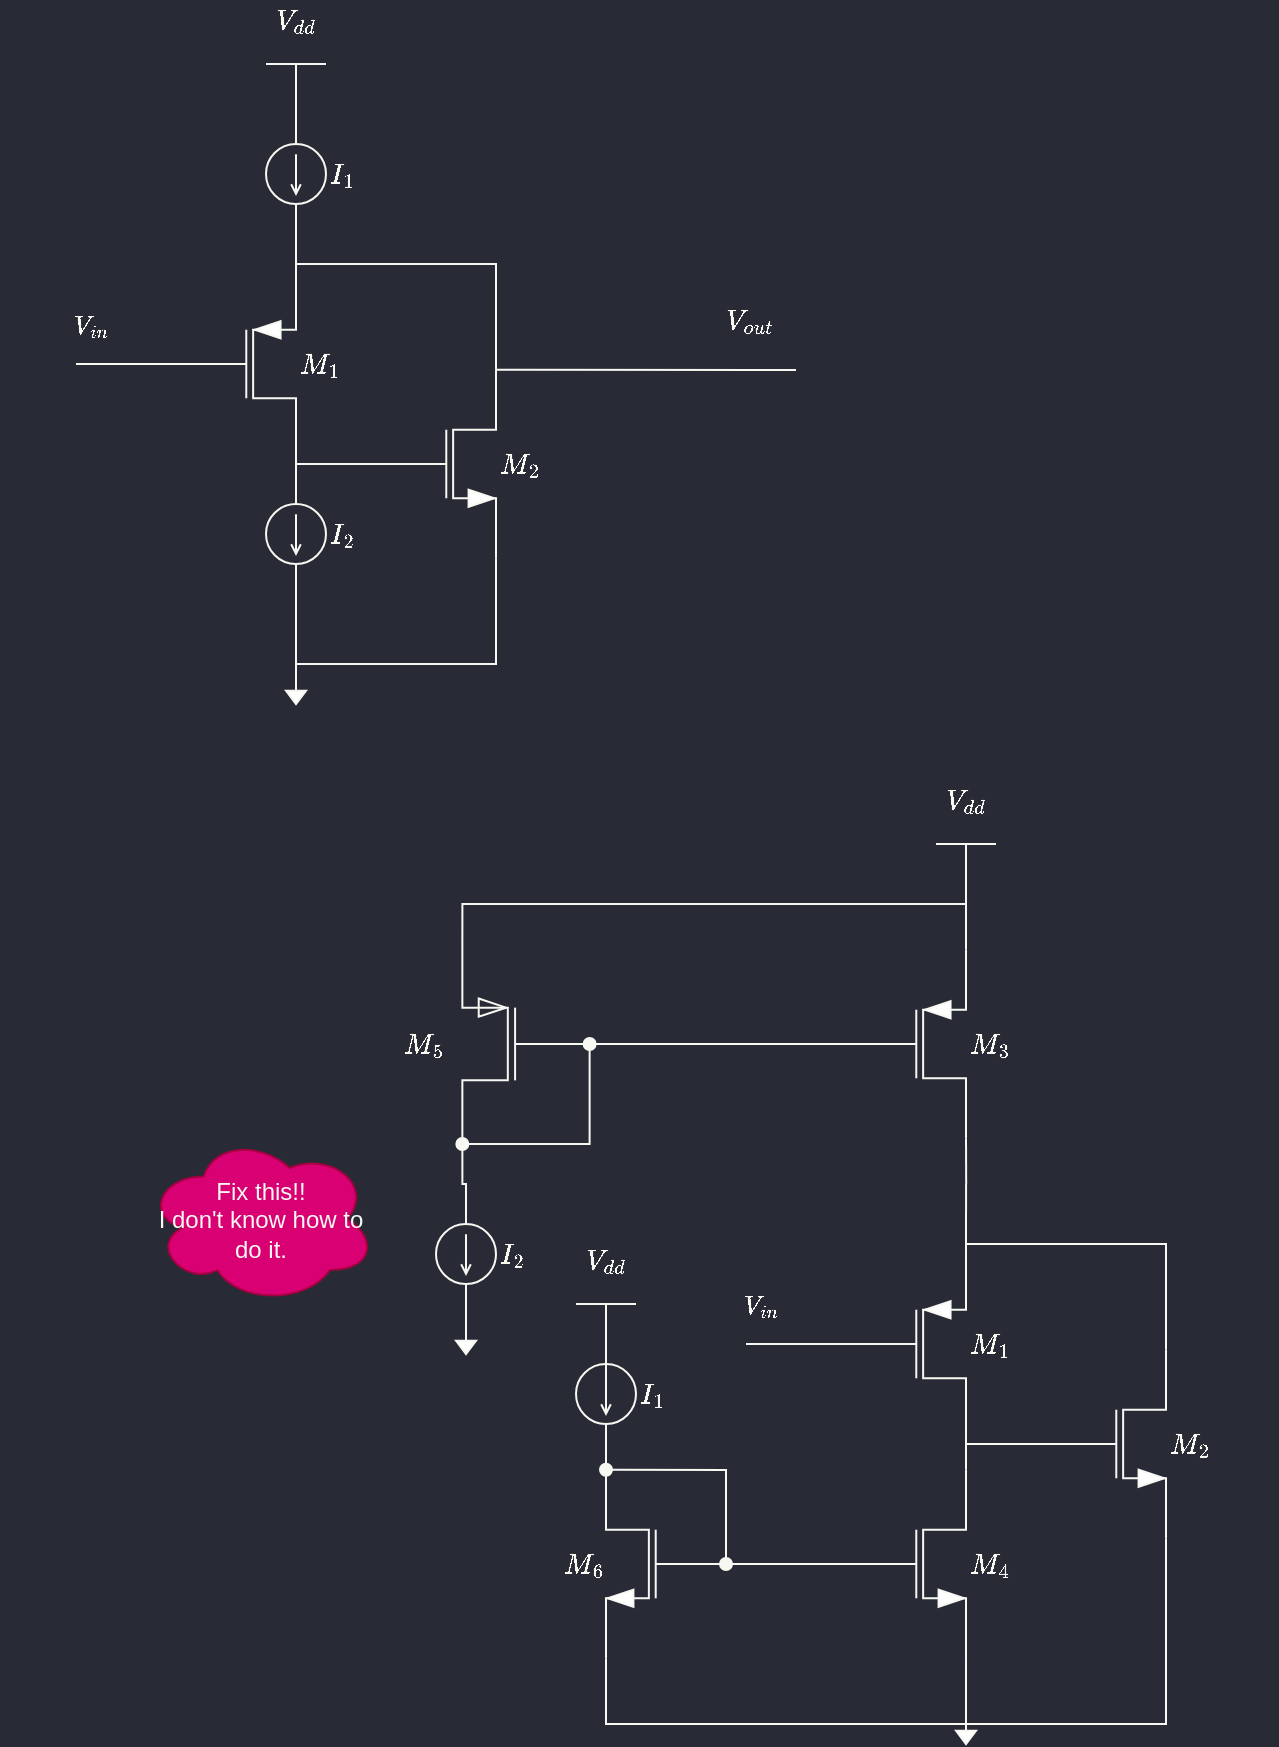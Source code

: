 <mxfile version="21.8.0" type="github" pages="6">
  <diagram id="-C7AGJzYgGdJvzPLb4M1" name="super_source_follower">
    <mxGraphModel dx="2640" dy="972" grid="1" gridSize="10" guides="1" tooltips="1" connect="1" arrows="1" fold="1" page="1" pageScale="1" pageWidth="850" pageHeight="1100" background="#282A36" math="1" shadow="0">
      <root>
        <mxCell id="0" />
        <mxCell id="1" parent="0" />
        <mxCell id="WWtdYNiBdSItigL5R23t-10" style="edgeStyle=orthogonalEdgeStyle;rounded=0;orthogonalLoop=1;jettySize=auto;html=1;entryX=1;entryY=1;entryDx=0;entryDy=0;entryPerimeter=0;endArrow=none;endFill=0;exitX=0;exitY=0.5;exitDx=0;exitDy=0;exitPerimeter=0;fontColor=#f8f8f2;labelBackgroundColor=none;strokeColor=#f8f8f2;" parent="1" source="WWtdYNiBdSItigL5R23t-1" target="WWtdYNiBdSItigL5R23t-2" edge="1">
          <mxGeometry relative="1" as="geometry">
            <Array as="points">
              <mxPoint x="150" y="250" />
            </Array>
          </mxGeometry>
        </mxCell>
        <mxCell id="WWtdYNiBdSItigL5R23t-25" style="edgeStyle=orthogonalEdgeStyle;rounded=0;orthogonalLoop=1;jettySize=auto;html=1;exitX=1;exitY=1;exitDx=0;exitDy=0;exitPerimeter=0;endArrow=none;endFill=0;fontColor=#f8f8f2;labelBackgroundColor=none;strokeColor=#f8f8f2;" parent="1" source="WWtdYNiBdSItigL5R23t-1" edge="1">
          <mxGeometry relative="1" as="geometry">
            <mxPoint x="150" y="360" as="targetPoint" />
            <Array as="points">
              <mxPoint x="250" y="350" />
              <mxPoint x="150" y="350" />
            </Array>
          </mxGeometry>
        </mxCell>
        <mxCell id="EXRFivp2xiBrun0mKEtZ-26" style="rounded=0;orthogonalLoop=1;jettySize=auto;html=1;startArrow=none;startFill=0;endArrow=none;endFill=0;exitX=1;exitY=0;exitDx=0;exitDy=0;exitPerimeter=0;labelPosition=center;verticalLabelPosition=top;align=center;verticalAlign=bottom;fontColor=#f8f8f2;labelBackgroundColor=none;strokeColor=#f8f8f2;" parent="1" source="WWtdYNiBdSItigL5R23t-1" edge="1">
          <mxGeometry relative="1" as="geometry">
            <mxPoint x="400" y="203" as="targetPoint" />
            <mxPoint x="310" y="220" as="sourcePoint" />
          </mxGeometry>
        </mxCell>
        <mxCell id="EXRFivp2xiBrun0mKEtZ-27" value="$$V_{out}$$" style="edgeLabel;html=1;align=right;verticalAlign=bottom;resizable=0;points=[];fontSize=12;labelPosition=left;verticalLabelPosition=top;fontColor=#f8f8f2;labelBackgroundColor=none;" parent="EXRFivp2xiBrun0mKEtZ-26" vertex="1" connectable="0">
          <mxGeometry x="0.176" y="-1" relative="1" as="geometry">
            <mxPoint x="52" y="-4" as="offset" />
          </mxGeometry>
        </mxCell>
        <mxCell id="WWtdYNiBdSItigL5R23t-1" value="$$ M_2$$" style="verticalLabelPosition=middle;shadow=0;dashed=0;align=left;html=1;verticalAlign=middle;shape=mxgraph.electrical.transistors.nmos;pointerEvents=1;labelPosition=right;fontColor=#f8f8f2;labelBackgroundColor=none;strokeColor=#f8f8f2;" parent="1" vertex="1">
          <mxGeometry x="190" y="200" width="60" height="100" as="geometry" />
        </mxCell>
        <mxCell id="WWtdYNiBdSItigL5R23t-7" style="edgeStyle=orthogonalEdgeStyle;rounded=0;orthogonalLoop=1;jettySize=auto;html=1;exitX=1;exitY=1;exitDx=0;exitDy=0;exitPerimeter=0;endArrow=none;endFill=0;fontColor=#f8f8f2;labelBackgroundColor=none;strokeColor=#F8F8F2;" parent="1" source="WWtdYNiBdSItigL5R23t-2" target="WWtdYNiBdSItigL5R23t-6" edge="1">
          <mxGeometry relative="1" as="geometry" />
        </mxCell>
        <mxCell id="WWtdYNiBdSItigL5R23t-9" style="edgeStyle=orthogonalEdgeStyle;rounded=0;orthogonalLoop=1;jettySize=auto;html=1;exitX=1;exitY=0;exitDx=0;exitDy=0;exitPerimeter=0;entryX=1;entryY=0;entryDx=0;entryDy=0;entryPerimeter=0;endArrow=none;endFill=0;fontColor=#f8f8f2;labelBackgroundColor=none;strokeColor=#f8f8f2;" parent="1" source="WWtdYNiBdSItigL5R23t-2" target="WWtdYNiBdSItigL5R23t-1" edge="1">
          <mxGeometry relative="1" as="geometry">
            <Array as="points">
              <mxPoint x="150" y="150" />
              <mxPoint x="250" y="150" />
            </Array>
          </mxGeometry>
        </mxCell>
        <mxCell id="WWtdYNiBdSItigL5R23t-18" style="edgeStyle=orthogonalEdgeStyle;rounded=0;orthogonalLoop=1;jettySize=auto;html=1;endArrow=none;endFill=0;fontColor=#f8f8f2;labelBackgroundColor=none;strokeColor=#F8F8F2;" parent="1" source="WWtdYNiBdSItigL5R23t-2" edge="1">
          <mxGeometry relative="1" as="geometry">
            <mxPoint x="40.0" y="200" as="targetPoint" />
            <Array as="points">
              <mxPoint x="60" y="200" />
              <mxPoint x="60" y="200" />
            </Array>
          </mxGeometry>
        </mxCell>
        <mxCell id="WWtdYNiBdSItigL5R23t-19" value="$$V_{in}$$" style="edgeLabel;html=1;align=right;verticalAlign=bottom;resizable=0;points=[];labelPosition=left;verticalLabelPosition=top;fontColor=#f8f8f2;labelBackgroundColor=none;" parent="WWtdYNiBdSItigL5R23t-18" vertex="1" connectable="0">
          <mxGeometry x="0.28" y="1" relative="1" as="geometry">
            <mxPoint y="-1" as="offset" />
          </mxGeometry>
        </mxCell>
        <mxCell id="WWtdYNiBdSItigL5R23t-2" value="$$M_1$$" style="verticalLabelPosition=middle;shadow=0;dashed=0;align=left;html=1;verticalAlign=middle;shape=mxgraph.electrical.transistors.pmos;pointerEvents=1;labelPosition=right;fontColor=#f8f8f2;labelBackgroundColor=none;strokeColor=#f8f8f2;" parent="1" vertex="1">
          <mxGeometry x="90" y="150" width="60" height="100" as="geometry" />
        </mxCell>
        <mxCell id="WWtdYNiBdSItigL5R23t-8" style="edgeStyle=orthogonalEdgeStyle;rounded=0;orthogonalLoop=1;jettySize=auto;html=1;entryX=1;entryY=0;entryDx=0;entryDy=0;entryPerimeter=0;endArrow=none;endFill=0;fontColor=#f8f8f2;labelBackgroundColor=none;strokeColor=#f8f8f2;" parent="1" source="WWtdYNiBdSItigL5R23t-5" target="WWtdYNiBdSItigL5R23t-2" edge="1">
          <mxGeometry relative="1" as="geometry" />
        </mxCell>
        <mxCell id="WWtdYNiBdSItigL5R23t-5" value="$$I_{1}$$" style="pointerEvents=1;verticalLabelPosition=middle;shadow=0;dashed=0;align=left;html=1;verticalAlign=middle;shape=mxgraph.electrical.signal_sources.source;aspect=fixed;points=[[0.5,0,0],[1,0.5,0],[0.5,1,0],[0,0.5,0]];elSignalType=dc1;direction=south;labelPosition=right;fontColor=#f8f8f2;labelBackgroundColor=none;strokeColor=#f8f8f2;fillColor=none;" parent="1" vertex="1">
          <mxGeometry x="135" y="90" width="30" height="30" as="geometry" />
        </mxCell>
        <mxCell id="WWtdYNiBdSItigL5R23t-24" style="edgeStyle=orthogonalEdgeStyle;rounded=0;orthogonalLoop=1;jettySize=auto;html=1;entryX=0.5;entryY=0;entryDx=0;entryDy=0;entryPerimeter=0;endArrow=none;endFill=0;fontColor=#f8f8f2;labelBackgroundColor=none;strokeColor=#f8f8f2;" parent="1" source="WWtdYNiBdSItigL5R23t-6" target="WWtdYNiBdSItigL5R23t-23" edge="1">
          <mxGeometry relative="1" as="geometry" />
        </mxCell>
        <mxCell id="WWtdYNiBdSItigL5R23t-6" value="$$I_{2}$$" style="pointerEvents=1;verticalLabelPosition=middle;shadow=0;dashed=0;align=left;html=1;verticalAlign=middle;shape=mxgraph.electrical.signal_sources.source;aspect=fixed;points=[[0.5,0,0],[1,0.5,0],[0.5,1,0],[0,0.5,0]];elSignalType=dc1;direction=south;labelPosition=right;fontColor=#f8f8f2;labelBackgroundColor=none;strokeColor=#f8f8f2;fillColor=none;" parent="1" vertex="1">
          <mxGeometry x="135" y="270" width="30" height="30" as="geometry" />
        </mxCell>
        <mxCell id="WWtdYNiBdSItigL5R23t-15" style="edgeStyle=orthogonalEdgeStyle;rounded=0;orthogonalLoop=1;jettySize=auto;html=1;exitX=0.5;exitY=0;exitDx=0;exitDy=0;exitPerimeter=0;entryX=0;entryY=0.5;entryDx=0;entryDy=0;entryPerimeter=0;endArrow=none;endFill=0;fontColor=#f8f8f2;labelBackgroundColor=none;strokeColor=#f8f8f2;" parent="1" source="WWtdYNiBdSItigL5R23t-14" target="WWtdYNiBdSItigL5R23t-5" edge="1">
          <mxGeometry relative="1" as="geometry" />
        </mxCell>
        <mxCell id="WWtdYNiBdSItigL5R23t-14" value="&lt;div&gt;&lt;font style=&quot;font-size: 12px;&quot;&gt;$$V_{dd}$$&lt;/font&gt;&lt;/div&gt;" style="verticalLabelPosition=top;verticalAlign=bottom;shape=mxgraph.electrical.signal_sources.vdd;shadow=0;dashed=0;align=center;strokeWidth=1;fontSize=24;html=1;flipV=1;fontColor=#f8f8f2;labelBackgroundColor=none;strokeColor=#f8f8f2;" parent="1" vertex="1">
          <mxGeometry x="135" y="50" width="30" height="20" as="geometry" />
        </mxCell>
        <mxCell id="WWtdYNiBdSItigL5R23t-23" value="" style="pointerEvents=1;verticalLabelPosition=bottom;shadow=0;dashed=0;align=center;html=1;verticalAlign=top;shape=mxgraph.electrical.signal_sources.signal_ground;fontColor=#f8f8f2;strokeColor=#f8f8f2;fillColor=default;" parent="1" vertex="1">
          <mxGeometry x="145" y="360" width="10" height="10" as="geometry" />
        </mxCell>
        <mxCell id="WWtdYNiBdSItigL5R23t-26" style="edgeStyle=orthogonalEdgeStyle;rounded=0;orthogonalLoop=1;jettySize=auto;html=1;entryX=1;entryY=1;entryDx=0;entryDy=0;entryPerimeter=0;endArrow=none;endFill=0;exitX=0;exitY=0.5;exitDx=0;exitDy=0;exitPerimeter=0;fontColor=#f8f8f2;strokeColor=#F8F8F2;" parent="1" source="WWtdYNiBdSItigL5R23t-28" target="WWtdYNiBdSItigL5R23t-33" edge="1">
          <mxGeometry relative="1" as="geometry">
            <Array as="points">
              <mxPoint x="485" y="740" />
            </Array>
          </mxGeometry>
        </mxCell>
        <mxCell id="EXRFivp2xiBrun0mKEtZ-29" style="edgeStyle=orthogonalEdgeStyle;rounded=0;orthogonalLoop=1;jettySize=auto;html=1;exitX=1;exitY=1;exitDx=0;exitDy=0;exitPerimeter=0;entryX=0.5;entryY=0;entryDx=0;entryDy=0;entryPerimeter=0;fontSize=12;startArrow=none;startFill=0;endArrow=none;endFill=0;fontColor=#f8f8f2;strokeColor=#F8F8F2;" parent="1" source="WWtdYNiBdSItigL5R23t-28" target="WWtdYNiBdSItigL5R23t-40" edge="1">
          <mxGeometry relative="1" as="geometry">
            <Array as="points">
              <mxPoint x="585" y="880" />
            </Array>
          </mxGeometry>
        </mxCell>
        <mxCell id="WWtdYNiBdSItigL5R23t-28" value="$$ M_2$$" style="verticalLabelPosition=middle;shadow=0;dashed=0;align=left;html=1;verticalAlign=middle;shape=mxgraph.electrical.transistors.nmos;pointerEvents=1;labelPosition=right;fontColor=#f8f8f2;strokeColor=#F8F8F2;" parent="1" vertex="1">
          <mxGeometry x="525" y="690" width="60" height="100" as="geometry" />
        </mxCell>
        <mxCell id="WWtdYNiBdSItigL5R23t-30" style="edgeStyle=orthogonalEdgeStyle;rounded=0;orthogonalLoop=1;jettySize=auto;html=1;exitX=1;exitY=0;exitDx=0;exitDy=0;exitPerimeter=0;entryX=1;entryY=0;entryDx=0;entryDy=0;entryPerimeter=0;endArrow=none;endFill=0;fontColor=#f8f8f2;strokeColor=#F8F8F2;" parent="1" source="WWtdYNiBdSItigL5R23t-33" target="WWtdYNiBdSItigL5R23t-28" edge="1">
          <mxGeometry relative="1" as="geometry">
            <Array as="points">
              <mxPoint x="485" y="640" />
              <mxPoint x="585" y="640" />
            </Array>
          </mxGeometry>
        </mxCell>
        <mxCell id="WWtdYNiBdSItigL5R23t-31" style="edgeStyle=orthogonalEdgeStyle;rounded=0;orthogonalLoop=1;jettySize=auto;html=1;endArrow=none;endFill=0;fontColor=#f8f8f2;strokeColor=#f8f8f2;" parent="1" source="WWtdYNiBdSItigL5R23t-33" edge="1">
          <mxGeometry relative="1" as="geometry">
            <mxPoint x="375" y="690" as="targetPoint" />
            <Array as="points">
              <mxPoint x="395" y="690" />
              <mxPoint x="395" y="690" />
            </Array>
          </mxGeometry>
        </mxCell>
        <mxCell id="WWtdYNiBdSItigL5R23t-32" value="$$V_{in}$$" style="edgeLabel;html=1;align=right;verticalAlign=bottom;resizable=0;points=[];labelPosition=left;verticalLabelPosition=top;fontColor=#f8f8f2;labelBackgroundColor=none;" parent="WWtdYNiBdSItigL5R23t-31" vertex="1" connectable="0">
          <mxGeometry x="0.28" y="1" relative="1" as="geometry">
            <mxPoint y="-1" as="offset" />
          </mxGeometry>
        </mxCell>
        <mxCell id="WWtdYNiBdSItigL5R23t-33" value="$$M_1$$" style="verticalLabelPosition=middle;shadow=0;dashed=0;align=left;html=1;verticalAlign=middle;shape=mxgraph.electrical.transistors.pmos;pointerEvents=1;labelPosition=right;fontColor=#f8f8f2;strokeColor=#F8F8F2;" parent="1" vertex="1">
          <mxGeometry x="425" y="640" width="60" height="100" as="geometry" />
        </mxCell>
        <mxCell id="WWtdYNiBdSItigL5R23t-34" style="edgeStyle=orthogonalEdgeStyle;rounded=0;orthogonalLoop=1;jettySize=auto;html=1;entryX=1;entryY=0;entryDx=0;entryDy=0;entryPerimeter=0;endArrow=none;endFill=0;fontColor=#f8f8f2;strokeColor=#F8F8F2;" parent="1" target="WWtdYNiBdSItigL5R23t-33" edge="1">
          <mxGeometry relative="1" as="geometry">
            <mxPoint x="485.03" y="610" as="sourcePoint" />
          </mxGeometry>
        </mxCell>
        <mxCell id="WWtdYNiBdSItigL5R23t-44" style="edgeStyle=orthogonalEdgeStyle;rounded=0;orthogonalLoop=1;jettySize=auto;html=1;entryX=1;entryY=0;entryDx=0;entryDy=0;entryPerimeter=0;endArrow=none;endFill=0;fontColor=#f8f8f2;strokeColor=#f8f8f2;" parent="1" source="WWtdYNiBdSItigL5R23t-39" target="WWtdYNiBdSItigL5R23t-41" edge="1">
          <mxGeometry relative="1" as="geometry" />
        </mxCell>
        <mxCell id="WWtdYNiBdSItigL5R23t-39" value="&lt;div&gt;&lt;font style=&quot;font-size: 12px;&quot;&gt;$$V_{dd}$$&lt;/font&gt;&lt;/div&gt;" style="verticalLabelPosition=top;verticalAlign=bottom;shape=mxgraph.electrical.signal_sources.vdd;shadow=0;dashed=0;align=center;strokeWidth=1;fontSize=24;html=1;flipV=1;fontColor=#f8f8f2;strokeColor=#f8f8f2;" parent="1" vertex="1">
          <mxGeometry x="470" y="440" width="30" height="20" as="geometry" />
        </mxCell>
        <mxCell id="WWtdYNiBdSItigL5R23t-40" value="" style="pointerEvents=1;verticalLabelPosition=bottom;shadow=0;dashed=0;align=center;html=1;verticalAlign=top;shape=mxgraph.electrical.signal_sources.signal_ground;fontColor=#f8f8f2;strokeColor=#F8F8F2;" parent="1" vertex="1">
          <mxGeometry x="480" y="880" width="10" height="10" as="geometry" />
        </mxCell>
        <mxCell id="WWtdYNiBdSItigL5R23t-43" style="edgeStyle=orthogonalEdgeStyle;rounded=0;orthogonalLoop=1;jettySize=auto;html=1;exitX=1;exitY=1;exitDx=0;exitDy=0;exitPerimeter=0;endArrow=none;endFill=0;fontColor=#f8f8f2;strokeColor=#f8f8f2;" parent="1" source="WWtdYNiBdSItigL5R23t-41" edge="1">
          <mxGeometry relative="1" as="geometry">
            <mxPoint x="485.091" y="610" as="targetPoint" />
          </mxGeometry>
        </mxCell>
        <mxCell id="WWtdYNiBdSItigL5R23t-41" value="$$M_3$$" style="verticalLabelPosition=middle;shadow=0;dashed=0;align=left;html=1;verticalAlign=middle;shape=mxgraph.electrical.transistors.pmos;pointerEvents=1;labelPosition=right;fontColor=#f8f8f2;strokeColor=#f8f8f2;" parent="1" vertex="1">
          <mxGeometry x="425" y="490" width="60" height="100" as="geometry" />
        </mxCell>
        <mxCell id="WWtdYNiBdSItigL5R23t-42" value="$$I_{2}$$" style="pointerEvents=1;verticalLabelPosition=middle;shadow=0;dashed=0;align=left;html=1;verticalAlign=middle;shape=mxgraph.electrical.signal_sources.source;aspect=fixed;points=[[0.5,0,0],[1,0.5,0],[0.5,1,0],[0,0.5,0]];elSignalType=dc1;direction=south;labelPosition=right;fontColor=#F8F8F2;fillColor=none;strokeColor=#f8f8f2;" parent="1" vertex="1">
          <mxGeometry x="220" y="630" width="30" height="30" as="geometry" />
        </mxCell>
        <mxCell id="WWtdYNiBdSItigL5R23t-50" style="edgeStyle=orthogonalEdgeStyle;rounded=0;orthogonalLoop=1;jettySize=auto;html=1;entryX=0;entryY=0.5;entryDx=0;entryDy=0;entryPerimeter=0;endArrow=none;endFill=0;fontColor=#f8f8f2;strokeColor=#f8f8f2;" parent="1" source="WWtdYNiBdSItigL5R23t-48" target="WWtdYNiBdSItigL5R23t-41" edge="1">
          <mxGeometry relative="1" as="geometry" />
        </mxCell>
        <mxCell id="WWtdYNiBdSItigL5R23t-51" style="edgeStyle=orthogonalEdgeStyle;rounded=0;orthogonalLoop=1;jettySize=auto;html=1;exitX=1;exitY=0;exitDx=0;exitDy=0;exitPerimeter=0;entryX=0.5;entryY=0;entryDx=0;entryDy=0;entryPerimeter=0;endArrow=none;endFill=0;fontColor=#f8f8f2;strokeColor=#f8f8f2;" parent="1" source="WWtdYNiBdSItigL5R23t-48" target="WWtdYNiBdSItigL5R23t-39" edge="1">
          <mxGeometry relative="1" as="geometry">
            <Array as="points">
              <mxPoint x="233" y="470" />
              <mxPoint x="485" y="470" />
            </Array>
          </mxGeometry>
        </mxCell>
        <mxCell id="EXRFivp2xiBrun0mKEtZ-16" style="edgeStyle=orthogonalEdgeStyle;rounded=0;orthogonalLoop=1;jettySize=auto;html=1;exitX=1;exitY=1;exitDx=0;exitDy=0;exitPerimeter=0;entryX=0;entryY=0.5;entryDx=0;entryDy=0;entryPerimeter=0;endArrow=none;endFill=0;fontColor=#f8f8f2;strokeColor=#f8f8f2;" parent="1" source="WWtdYNiBdSItigL5R23t-48" target="WWtdYNiBdSItigL5R23t-42" edge="1">
          <mxGeometry relative="1" as="geometry">
            <Array as="points">
              <mxPoint x="233" y="610" />
            </Array>
          </mxGeometry>
        </mxCell>
        <mxCell id="WWtdYNiBdSItigL5R23t-48" value="$$ M_5$$" style="verticalLabelPosition=middle;shadow=0;dashed=0;align=right;html=1;verticalAlign=middle;shape=mxgraph.electrical.transistors.pmos;pointerEvents=1;labelPosition=left;flipH=1;movable=1;resizable=1;rotatable=1;deletable=1;editable=1;connectable=1;fontColor=#f8f8f2;fillColor=none;strokeColor=#f8f8f2;" parent="1" vertex="1">
          <mxGeometry x="225" y="490" width="80" height="100" as="geometry" />
        </mxCell>
        <mxCell id="EXRFivp2xiBrun0mKEtZ-3" style="edgeStyle=orthogonalEdgeStyle;rounded=0;orthogonalLoop=1;jettySize=auto;html=1;exitX=1;exitY=1;exitDx=0;exitDy=0;exitPerimeter=0;entryX=1;entryY=1;entryDx=0;entryDy=0;entryPerimeter=0;endArrow=none;endFill=0;fontColor=#f8f8f2;strokeColor=#f8f8f2;" parent="1" source="WWtdYNiBdSItigL5R23t-49" target="WWtdYNiBdSItigL5R23t-53" edge="1">
          <mxGeometry relative="1" as="geometry">
            <Array as="points">
              <mxPoint x="305" y="880" />
              <mxPoint x="485" y="880" />
            </Array>
          </mxGeometry>
        </mxCell>
        <mxCell id="EXRFivp2xiBrun0mKEtZ-5" style="edgeStyle=orthogonalEdgeStyle;rounded=0;orthogonalLoop=1;jettySize=auto;html=1;entryX=0;entryY=0.5;entryDx=0;entryDy=0;entryPerimeter=0;endArrow=none;endFill=0;fontColor=#f8f8f2;strokeColor=#f8f8f2;" parent="1" source="WWtdYNiBdSItigL5R23t-49" target="WWtdYNiBdSItigL5R23t-53" edge="1">
          <mxGeometry relative="1" as="geometry" />
        </mxCell>
        <mxCell id="WWtdYNiBdSItigL5R23t-49" value="$$M_6$$" style="verticalLabelPosition=middle;shadow=0;dashed=0;align=right;html=1;verticalAlign=middle;shape=mxgraph.electrical.transistors.nmos;pointerEvents=1;labelPosition=left;flipH=1;fontColor=#f8f8f2;strokeColor=#f8f8f2;" parent="1" vertex="1">
          <mxGeometry x="305" y="750" width="60" height="100" as="geometry" />
        </mxCell>
        <mxCell id="EXRFivp2xiBrun0mKEtZ-1" style="edgeStyle=orthogonalEdgeStyle;rounded=0;orthogonalLoop=1;jettySize=auto;html=1;exitX=1;exitY=0;exitDx=0;exitDy=0;exitPerimeter=0;entryX=1;entryY=1;entryDx=0;entryDy=0;entryPerimeter=0;endArrow=none;endFill=0;fontColor=#f8f8f2;strokeColor=#F8F8F2;" parent="1" source="WWtdYNiBdSItigL5R23t-53" target="WWtdYNiBdSItigL5R23t-33" edge="1">
          <mxGeometry relative="1" as="geometry" />
        </mxCell>
        <mxCell id="EXRFivp2xiBrun0mKEtZ-2" style="edgeStyle=orthogonalEdgeStyle;rounded=0;orthogonalLoop=1;jettySize=auto;html=1;exitX=1;exitY=1;exitDx=0;exitDy=0;exitPerimeter=0;entryX=0.5;entryY=0;entryDx=0;entryDy=0;entryPerimeter=0;endArrow=none;endFill=0;fontColor=#f8f8f2;strokeColor=#F8F8F2;" parent="1" source="WWtdYNiBdSItigL5R23t-53" target="WWtdYNiBdSItigL5R23t-40" edge="1">
          <mxGeometry relative="1" as="geometry" />
        </mxCell>
        <mxCell id="WWtdYNiBdSItigL5R23t-53" value="$$ M_4$$" style="verticalLabelPosition=middle;shadow=0;dashed=0;align=left;html=1;verticalAlign=middle;shape=mxgraph.electrical.transistors.nmos;pointerEvents=1;labelPosition=right;fontColor=#f8f8f2;strokeColor=#F8F8F2;" parent="1" vertex="1">
          <mxGeometry x="425" y="750" width="60" height="100" as="geometry" />
        </mxCell>
        <mxCell id="EXRFivp2xiBrun0mKEtZ-8" style="edgeStyle=orthogonalEdgeStyle;rounded=0;orthogonalLoop=1;jettySize=auto;html=1;entryX=1;entryY=0;entryDx=0;entryDy=0;entryPerimeter=0;endArrow=none;endFill=0;fontColor=#f8f8f2;strokeColor=#f8f8f2;" parent="1" source="EXRFivp2xiBrun0mKEtZ-7" target="WWtdYNiBdSItigL5R23t-49" edge="1">
          <mxGeometry relative="1" as="geometry" />
        </mxCell>
        <mxCell id="EXRFivp2xiBrun0mKEtZ-7" value="$$I_{1}$$" style="pointerEvents=1;verticalLabelPosition=middle;shadow=0;dashed=0;align=left;html=1;verticalAlign=middle;shape=mxgraph.electrical.signal_sources.source;aspect=fixed;points=[[0.5,0,0],[1,0.5,0],[0.5,1,0],[0,0.5,0]];elSignalType=dc1;direction=south;labelPosition=right;fontColor=#f8f8f2;strokeColor=#f8f8f2;fillColor=none;" parent="1" vertex="1">
          <mxGeometry x="290" y="700" width="30" height="30" as="geometry" />
        </mxCell>
        <mxCell id="EXRFivp2xiBrun0mKEtZ-10" style="edgeStyle=orthogonalEdgeStyle;rounded=0;orthogonalLoop=1;jettySize=auto;html=1;entryX=0;entryY=0.5;entryDx=0;entryDy=0;entryPerimeter=0;endArrow=none;endFill=0;fontColor=#f8f8f2;strokeColor=#f8f8f2;" parent="1" source="EXRFivp2xiBrun0mKEtZ-9" target="EXRFivp2xiBrun0mKEtZ-7" edge="1">
          <mxGeometry relative="1" as="geometry" />
        </mxCell>
        <mxCell id="EXRFivp2xiBrun0mKEtZ-9" value="&lt;div&gt;&lt;font style=&quot;font-size: 12px;&quot;&gt;$$V_{dd}$$&lt;/font&gt;&lt;/div&gt;" style="verticalLabelPosition=top;verticalAlign=bottom;shape=mxgraph.electrical.signal_sources.vdd;shadow=0;dashed=0;align=center;strokeWidth=1;fontSize=24;html=1;flipV=1;fontColor=#f8f8f2;strokeColor=#f8f8f2;" parent="1" vertex="1">
          <mxGeometry x="290" y="670" width="30" height="20" as="geometry" />
        </mxCell>
        <mxCell id="EXRFivp2xiBrun0mKEtZ-15" style="edgeStyle=orthogonalEdgeStyle;rounded=0;orthogonalLoop=1;jettySize=auto;html=1;entryX=1;entryY=0.5;entryDx=0;entryDy=0;entryPerimeter=0;endArrow=none;endFill=0;fontColor=#f8f8f2;strokeColor=#f8f8f2;" parent="1" source="EXRFivp2xiBrun0mKEtZ-14" target="WWtdYNiBdSItigL5R23t-42" edge="1">
          <mxGeometry relative="1" as="geometry" />
        </mxCell>
        <mxCell id="EXRFivp2xiBrun0mKEtZ-14" value="" style="pointerEvents=1;verticalLabelPosition=bottom;shadow=0;dashed=0;align=center;html=1;verticalAlign=top;shape=mxgraph.electrical.signal_sources.signal_ground;fontColor=#f8f8f2;strokeColor=#f8f8f2;" parent="1" vertex="1">
          <mxGeometry x="230" y="685" width="10" height="10" as="geometry" />
        </mxCell>
        <mxCell id="EXRFivp2xiBrun0mKEtZ-20" value="" style="endArrow=oval;html=1;rounded=0;exitX=1;exitY=0;exitDx=0;exitDy=0;exitPerimeter=0;entryX=0;entryY=0.5;entryDx=0;entryDy=0;entryPerimeter=0;edgeStyle=orthogonalEdgeStyle;startArrow=oval;startFill=1;endFill=1;fontColor=#f8f8f2;strokeColor=#f8f8f2;" parent="1" source="WWtdYNiBdSItigL5R23t-49" target="WWtdYNiBdSItigL5R23t-49" edge="1">
          <mxGeometry width="50" height="50" relative="1" as="geometry">
            <mxPoint x="375" y="770" as="sourcePoint" />
            <mxPoint x="380" y="750" as="targetPoint" />
            <Array as="points">
              <mxPoint x="365" y="753" />
            </Array>
          </mxGeometry>
        </mxCell>
        <mxCell id="EXRFivp2xiBrun0mKEtZ-21" value="&lt;div&gt;Fix this!!&lt;/div&gt;&lt;div&gt;I don&#39;t know how to do it.&lt;br&gt;&lt;/div&gt;" style="ellipse;shape=cloud;whiteSpace=wrap;html=1;fillColor=#d80073;fontColor=#f8f8f2;strokeColor=#A50040;" parent="1" vertex="1">
          <mxGeometry x="75" y="585" width="115" height="85" as="geometry" />
        </mxCell>
        <mxCell id="EXRFivp2xiBrun0mKEtZ-23" style="edgeStyle=orthogonalEdgeStyle;rounded=0;orthogonalLoop=1;jettySize=auto;html=1;exitX=0;exitY=0.5;exitDx=0;exitDy=0;exitPerimeter=0;entryX=1;entryY=1;entryDx=0;entryDy=0;entryPerimeter=0;startArrow=oval;startFill=1;endArrow=oval;endFill=1;fontColor=#f8f8f2;strokeColor=#f8f8f2;" parent="1" source="WWtdYNiBdSItigL5R23t-48" target="WWtdYNiBdSItigL5R23t-48" edge="1">
          <mxGeometry relative="1" as="geometry">
            <Array as="points">
              <mxPoint x="297" y="590" />
            </Array>
          </mxGeometry>
        </mxCell>
      </root>
    </mxGraphModel>
  </diagram>
  <diagram id="Q_fp5VRyFpe4s4vWYBIU" name="baby_current_mirror_ota">
    <mxGraphModel dx="2145" dy="790" grid="1" gridSize="10" guides="1" tooltips="1" connect="1" arrows="1" fold="1" page="1" pageScale="1" pageWidth="850" pageHeight="1100" math="1" shadow="0">
      <root>
        <mxCell id="0" />
        <mxCell id="1" parent="0" />
        <mxCell id="VSy338FF9zjZbIYmvVaJ-7" value="&lt;div&gt;&lt;font style=&quot;font-size: 12px;&quot;&gt;$$V_{dd}$$&lt;/font&gt;&lt;/div&gt;" style="verticalLabelPosition=top;verticalAlign=bottom;shape=mxgraph.electrical.signal_sources.vdd;shadow=0;dashed=0;align=center;strokeWidth=1;fontSize=24;html=1;flipV=1;" parent="1" vertex="1">
          <mxGeometry x="425" y="170" width="30" height="20" as="geometry" />
        </mxCell>
        <mxCell id="VSy338FF9zjZbIYmvVaJ-40" style="edgeStyle=orthogonalEdgeStyle;rounded=0;orthogonalLoop=1;jettySize=auto;html=1;exitX=1;exitY=0;exitDx=0;exitDy=0;exitPerimeter=0;entryX=1;entryY=1;entryDx=0;entryDy=0;entryPerimeter=0;endArrow=none;endFill=0;" parent="1" source="VSy338FF9zjZbIYmvVaJ-9" target="VSy338FF9zjZbIYmvVaJ-38" edge="1">
          <mxGeometry relative="1" as="geometry" />
        </mxCell>
        <mxCell id="VSy338FF9zjZbIYmvVaJ-57" style="edgeStyle=orthogonalEdgeStyle;rounded=0;orthogonalLoop=1;jettySize=auto;html=1;exitX=1;exitY=1;exitDx=0;exitDy=0;exitPerimeter=0;entryX=0.5;entryY=0;entryDx=0;entryDy=0;entryPerimeter=0;endArrow=none;endFill=0;" parent="1" source="VSy338FF9zjZbIYmvVaJ-9" target="VSy338FF9zjZbIYmvVaJ-13" edge="1">
          <mxGeometry relative="1" as="geometry" />
        </mxCell>
        <mxCell id="VSy338FF9zjZbIYmvVaJ-9" value="$$ M_6$$" style="verticalLabelPosition=middle;shadow=0;dashed=0;align=left;html=1;verticalAlign=middle;shape=mxgraph.electrical.transistors.nmos;pointerEvents=1;labelPosition=right;" parent="1" vertex="1">
          <mxGeometry x="660" y="437.14" width="60" height="100" as="geometry" />
        </mxCell>
        <mxCell id="VSy338FF9zjZbIYmvVaJ-22" style="edgeStyle=orthogonalEdgeStyle;rounded=0;orthogonalLoop=1;jettySize=auto;html=1;exitX=1;exitY=0;exitDx=0;exitDy=0;exitPerimeter=0;entryX=0.5;entryY=0;entryDx=0;entryDy=0;entryPerimeter=0;endArrow=none;endFill=0;" parent="1" source="VSy338FF9zjZbIYmvVaJ-10" target="VSy338FF9zjZbIYmvVaJ-7" edge="1">
          <mxGeometry relative="1" as="geometry" />
        </mxCell>
        <mxCell id="VSy338FF9zjZbIYmvVaJ-54" style="edgeStyle=orthogonalEdgeStyle;rounded=0;orthogonalLoop=1;jettySize=auto;html=1;endArrow=none;endFill=0;exitX=0;exitY=0.5;exitDx=0;exitDy=0;exitPerimeter=0;" parent="1" source="VSy338FF9zjZbIYmvVaJ-10" edge="1">
          <mxGeometry relative="1" as="geometry">
            <mxPoint x="340" y="260" as="targetPoint" />
            <mxPoint x="350" y="259.832" as="sourcePoint" />
            <Array as="points">
              <mxPoint x="350" y="260" />
              <mxPoint x="350" y="260" />
            </Array>
          </mxGeometry>
        </mxCell>
        <mxCell id="VSy338FF9zjZbIYmvVaJ-55" value="$$V_{tail}$$" style="edgeLabel;html=1;align=center;verticalAlign=middle;resizable=0;points=[];" parent="VSy338FF9zjZbIYmvVaJ-54" vertex="1" connectable="0">
          <mxGeometry x="0.267" relative="1" as="geometry">
            <mxPoint x="5" as="offset" />
          </mxGeometry>
        </mxCell>
        <mxCell id="VSy338FF9zjZbIYmvVaJ-10" value="$$M_9$$" style="verticalLabelPosition=middle;shadow=0;dashed=0;align=left;html=1;verticalAlign=middle;shape=mxgraph.electrical.transistors.pmos;pointerEvents=1;labelPosition=right;" parent="1" vertex="1">
          <mxGeometry x="380" y="210" width="60" height="100" as="geometry" />
        </mxCell>
        <mxCell id="VSy338FF9zjZbIYmvVaJ-13" value="" style="pointerEvents=1;verticalLabelPosition=bottom;shadow=0;dashed=0;align=center;html=1;verticalAlign=top;shape=mxgraph.electrical.signal_sources.signal_ground;" parent="1" vertex="1">
          <mxGeometry x="435" y="625" width="10" height="10" as="geometry" />
        </mxCell>
        <mxCell id="VSy338FF9zjZbIYmvVaJ-32" style="edgeStyle=orthogonalEdgeStyle;rounded=0;orthogonalLoop=1;jettySize=auto;html=1;exitX=0;exitY=0.5;exitDx=0;exitDy=0;exitPerimeter=0;endArrow=none;endFill=0;" parent="1" source="VSy338FF9zjZbIYmvVaJ-14" edge="1">
          <mxGeometry relative="1" as="geometry">
            <mxPoint x="260" y="487.231" as="targetPoint" />
          </mxGeometry>
        </mxCell>
        <mxCell id="VSy338FF9zjZbIYmvVaJ-56" style="edgeStyle=orthogonalEdgeStyle;rounded=0;orthogonalLoop=1;jettySize=auto;html=1;exitX=1;exitY=1;exitDx=0;exitDy=0;exitPerimeter=0;entryX=0.5;entryY=0;entryDx=0;entryDy=0;entryPerimeter=0;endArrow=none;endFill=0;" parent="1" source="VSy338FF9zjZbIYmvVaJ-14" target="VSy338FF9zjZbIYmvVaJ-13" edge="1">
          <mxGeometry relative="1" as="geometry" />
        </mxCell>
        <mxCell id="VSy338FF9zjZbIYmvVaJ-14" value="$$ M_5$$" style="verticalLabelPosition=middle;shadow=0;dashed=0;align=right;html=1;verticalAlign=middle;shape=mxgraph.electrical.transistors.nmos;pointerEvents=1;labelPosition=left;flipH=1;" parent="1" vertex="1">
          <mxGeometry x="160" y="437.14" width="60" height="100" as="geometry" />
        </mxCell>
        <mxCell id="VSy338FF9zjZbIYmvVaJ-25" style="edgeStyle=orthogonalEdgeStyle;rounded=0;orthogonalLoop=1;jettySize=auto;html=1;exitX=1;exitY=0;exitDx=0;exitDy=0;exitPerimeter=0;endArrow=none;endFill=0;" parent="1" source="VSy338FF9zjZbIYmvVaJ-15" edge="1">
          <mxGeometry relative="1" as="geometry">
            <mxPoint x="440" y="310" as="targetPoint" />
            <Array as="points">
              <mxPoint x="560" y="320" />
              <mxPoint x="440" y="320" />
            </Array>
          </mxGeometry>
        </mxCell>
        <mxCell id="VSy338FF9zjZbIYmvVaJ-29" style="edgeStyle=orthogonalEdgeStyle;rounded=0;orthogonalLoop=1;jettySize=auto;html=1;exitX=1;exitY=1;exitDx=0;exitDy=0;exitPerimeter=0;endArrow=none;endFill=0;" parent="1" source="VSy338FF9zjZbIYmvVaJ-15" edge="1">
          <mxGeometry relative="1" as="geometry">
            <mxPoint x="559.81" y="440" as="targetPoint" />
          </mxGeometry>
        </mxCell>
        <mxCell id="VSy338FF9zjZbIYmvVaJ-48" style="edgeStyle=orthogonalEdgeStyle;rounded=0;orthogonalLoop=1;jettySize=auto;html=1;exitX=0;exitY=0.5;exitDx=0;exitDy=0;exitPerimeter=0;endArrow=none;endFill=0;" parent="1" source="VSy338FF9zjZbIYmvVaJ-15" edge="1">
          <mxGeometry relative="1" as="geometry">
            <mxPoint x="680" y="370.154" as="targetPoint" />
          </mxGeometry>
        </mxCell>
        <mxCell id="VSy338FF9zjZbIYmvVaJ-49" value="&lt;div&gt;$$V_{in,-}$$&lt;/div&gt;" style="edgeLabel;html=1;align=center;verticalAlign=middle;resizable=0;points=[];" parent="VSy338FF9zjZbIYmvVaJ-48" vertex="1" connectable="0">
          <mxGeometry x="0.295" relative="1" as="geometry">
            <mxPoint x="-9" as="offset" />
          </mxGeometry>
        </mxCell>
        <mxCell id="VSy338FF9zjZbIYmvVaJ-15" value="$$M_2$$" style="verticalLabelPosition=middle;shadow=0;dashed=0;align=right;html=1;verticalAlign=middle;shape=mxgraph.electrical.transistors.pmos;pointerEvents=1;labelPosition=left;flipH=1;" parent="1" vertex="1">
          <mxGeometry x="560" y="320" width="60" height="100" as="geometry" />
        </mxCell>
        <mxCell id="VSy338FF9zjZbIYmvVaJ-31" style="edgeStyle=orthogonalEdgeStyle;rounded=0;orthogonalLoop=1;jettySize=auto;html=1;exitX=1;exitY=1;exitDx=0;exitDy=0;exitPerimeter=0;endArrow=none;endFill=0;entryX=0.5;entryY=0;entryDx=0;entryDy=0;entryPerimeter=0;" parent="1" source="VSy338FF9zjZbIYmvVaJ-16" target="VSy338FF9zjZbIYmvVaJ-13" edge="1">
          <mxGeometry relative="1" as="geometry">
            <mxPoint x="430" y="540.0" as="targetPoint" />
          </mxGeometry>
        </mxCell>
        <mxCell id="VSy338FF9zjZbIYmvVaJ-37" style="edgeStyle=orthogonalEdgeStyle;rounded=0;orthogonalLoop=1;jettySize=auto;html=1;entryX=0;entryY=0.5;entryDx=0;entryDy=0;entryPerimeter=0;endArrow=none;endFill=0;" parent="1" source="VSy338FF9zjZbIYmvVaJ-16" target="VSy338FF9zjZbIYmvVaJ-9" edge="1">
          <mxGeometry relative="1" as="geometry" />
        </mxCell>
        <mxCell id="VSy338FF9zjZbIYmvVaJ-16" value="$$M_4$$" style="verticalLabelPosition=middle;shadow=0;dashed=0;align=right;html=1;verticalAlign=middle;shape=mxgraph.electrical.transistors.nmos;pointerEvents=1;labelPosition=left;flipH=1;" parent="1" vertex="1">
          <mxGeometry x="560" y="437.14" width="60" height="100" as="geometry" />
        </mxCell>
        <mxCell id="VSy338FF9zjZbIYmvVaJ-18" value="" style="endArrow=oval;html=1;rounded=0;exitX=1;exitY=0;exitDx=0;exitDy=0;exitPerimeter=0;entryX=0;entryY=0.5;entryDx=0;entryDy=0;entryPerimeter=0;edgeStyle=orthogonalEdgeStyle;startArrow=oval;startFill=1;endFill=1;" parent="1" source="VSy338FF9zjZbIYmvVaJ-16" target="VSy338FF9zjZbIYmvVaJ-16" edge="1">
          <mxGeometry width="50" height="50" relative="1" as="geometry">
            <mxPoint x="630" y="457.14" as="sourcePoint" />
            <mxPoint x="635" y="437.14" as="targetPoint" />
            <Array as="points">
              <mxPoint x="620" y="440.14" />
            </Array>
          </mxGeometry>
        </mxCell>
        <mxCell id="VSy338FF9zjZbIYmvVaJ-24" style="edgeStyle=orthogonalEdgeStyle;rounded=0;orthogonalLoop=1;jettySize=auto;html=1;exitX=1;exitY=0;exitDx=0;exitDy=0;exitPerimeter=0;entryX=1;entryY=1;entryDx=0;entryDy=0;entryPerimeter=0;endArrow=none;endFill=0;" parent="1" source="VSy338FF9zjZbIYmvVaJ-23" target="VSy338FF9zjZbIYmvVaJ-10" edge="1">
          <mxGeometry relative="1" as="geometry">
            <Array as="points">
              <mxPoint x="320" y="320" />
              <mxPoint x="440" y="320" />
            </Array>
          </mxGeometry>
        </mxCell>
        <mxCell id="VSy338FF9zjZbIYmvVaJ-28" style="edgeStyle=orthogonalEdgeStyle;rounded=0;orthogonalLoop=1;jettySize=auto;html=1;exitX=1;exitY=1;exitDx=0;exitDy=0;exitPerimeter=0;entryX=1;entryY=0;entryDx=0;entryDy=0;entryPerimeter=0;endArrow=none;endFill=0;" parent="1" source="VSy338FF9zjZbIYmvVaJ-23" target="VSy338FF9zjZbIYmvVaJ-26" edge="1">
          <mxGeometry relative="1" as="geometry" />
        </mxCell>
        <mxCell id="VSy338FF9zjZbIYmvVaJ-46" style="edgeStyle=orthogonalEdgeStyle;rounded=0;orthogonalLoop=1;jettySize=auto;html=1;endArrow=none;endFill=0;" parent="1" source="VSy338FF9zjZbIYmvVaJ-23" edge="1">
          <mxGeometry relative="1" as="geometry">
            <mxPoint x="210" y="370" as="targetPoint" />
            <Array as="points">
              <mxPoint x="235" y="370" />
              <mxPoint x="235" y="370" />
            </Array>
          </mxGeometry>
        </mxCell>
        <mxCell id="VSy338FF9zjZbIYmvVaJ-47" value="&lt;div&gt;$$V_{in,+}$$&lt;/div&gt;" style="edgeLabel;html=1;align=center;verticalAlign=middle;resizable=0;points=[];" parent="VSy338FF9zjZbIYmvVaJ-46" vertex="1" connectable="0">
          <mxGeometry x="-0.29" y="1" relative="1" as="geometry">
            <mxPoint as="offset" />
          </mxGeometry>
        </mxCell>
        <mxCell id="VSy338FF9zjZbIYmvVaJ-23" value="&lt;div&gt;$$M_1$$&lt;/div&gt;" style="verticalLabelPosition=middle;shadow=0;dashed=0;align=left;html=1;verticalAlign=middle;shape=mxgraph.electrical.transistors.pmos;pointerEvents=1;labelPosition=right;" parent="1" vertex="1">
          <mxGeometry x="260" y="320" width="60" height="100" as="geometry" />
        </mxCell>
        <mxCell id="VSy338FF9zjZbIYmvVaJ-30" style="edgeStyle=orthogonalEdgeStyle;rounded=0;orthogonalLoop=1;jettySize=auto;html=1;exitX=1;exitY=1;exitDx=0;exitDy=0;exitPerimeter=0;entryX=0.5;entryY=0;entryDx=0;entryDy=0;entryPerimeter=0;endArrow=none;endFill=0;" parent="1" source="VSy338FF9zjZbIYmvVaJ-26" target="VSy338FF9zjZbIYmvVaJ-13" edge="1">
          <mxGeometry relative="1" as="geometry" />
        </mxCell>
        <mxCell id="VSy338FF9zjZbIYmvVaJ-26" value="$$M_3$$" style="verticalLabelPosition=middle;shadow=0;dashed=0;align=left;html=1;verticalAlign=middle;shape=mxgraph.electrical.transistors.nmos;pointerEvents=1;labelPosition=right;flipH=0;" parent="1" vertex="1">
          <mxGeometry x="260" y="437.14" width="60" height="100" as="geometry" />
        </mxCell>
        <mxCell id="VSy338FF9zjZbIYmvVaJ-27" value="" style="endArrow=oval;html=1;rounded=0;exitX=1;exitY=0;exitDx=0;exitDy=0;exitPerimeter=0;entryX=0;entryY=0.5;entryDx=0;entryDy=0;entryPerimeter=0;edgeStyle=orthogonalEdgeStyle;startArrow=oval;startFill=1;endFill=1;" parent="1" source="VSy338FF9zjZbIYmvVaJ-26" target="VSy338FF9zjZbIYmvVaJ-26" edge="1">
          <mxGeometry width="50" height="50" relative="1" as="geometry">
            <mxPoint x="250" y="457.14" as="sourcePoint" />
            <mxPoint x="245" y="437.14" as="targetPoint" />
            <Array as="points">
              <mxPoint x="260" y="440.14" />
            </Array>
          </mxGeometry>
        </mxCell>
        <mxCell id="VSy338FF9zjZbIYmvVaJ-35" value="&amp;nbsp;" style="text;whiteSpace=wrap;html=1;" parent="1" vertex="1">
          <mxGeometry x="670" y="610" width="40" height="40" as="geometry" />
        </mxCell>
        <mxCell id="VSy338FF9zjZbIYmvVaJ-45" style="edgeStyle=orthogonalEdgeStyle;rounded=0;orthogonalLoop=1;jettySize=auto;html=1;exitX=1;exitY=0;exitDx=0;exitDy=0;exitPerimeter=0;endArrow=none;endFill=0;entryX=0.5;entryY=0;entryDx=0;entryDy=0;entryPerimeter=0;" parent="1" source="VSy338FF9zjZbIYmvVaJ-38" target="VSy338FF9zjZbIYmvVaJ-7" edge="1">
          <mxGeometry relative="1" as="geometry">
            <mxPoint x="520" y="200" as="targetPoint" />
          </mxGeometry>
        </mxCell>
        <mxCell id="VSy338FF9zjZbIYmvVaJ-50" style="edgeStyle=orthogonalEdgeStyle;rounded=0;orthogonalLoop=1;jettySize=auto;html=1;endArrow=none;endFill=0;" parent="1" source="VSy338FF9zjZbIYmvVaJ-38" edge="1">
          <mxGeometry relative="1" as="geometry">
            <mxPoint x="600" y="277" as="targetPoint" />
          </mxGeometry>
        </mxCell>
        <mxCell id="VSy338FF9zjZbIYmvVaJ-53" value="$$V_{cmfb}$$" style="edgeLabel;html=1;align=center;verticalAlign=middle;resizable=0;points=[];" parent="VSy338FF9zjZbIYmvVaJ-50" vertex="1" connectable="0">
          <mxGeometry x="-0.747" y="-1" relative="1" as="geometry">
            <mxPoint x="-12" y="1" as="offset" />
          </mxGeometry>
        </mxCell>
        <mxCell id="VSy338FF9zjZbIYmvVaJ-38" value="$$M_8$$" style="verticalLabelPosition=middle;shadow=0;dashed=0;align=left;html=1;verticalAlign=middle;shape=mxgraph.electrical.transistors.pmos;pointerEvents=1;labelPosition=right;" parent="1" vertex="1">
          <mxGeometry x="660" y="227.14" width="60" height="100" as="geometry" />
        </mxCell>
        <mxCell id="VSy338FF9zjZbIYmvVaJ-44" style="edgeStyle=orthogonalEdgeStyle;rounded=0;orthogonalLoop=1;jettySize=auto;html=1;exitX=1;exitY=0;exitDx=0;exitDy=0;exitPerimeter=0;entryX=0.5;entryY=0;entryDx=0;entryDy=0;entryPerimeter=0;endArrow=none;endFill=0;" parent="1" source="VSy338FF9zjZbIYmvVaJ-39" target="VSy338FF9zjZbIYmvVaJ-7" edge="1">
          <mxGeometry relative="1" as="geometry" />
        </mxCell>
        <mxCell id="VSy338FF9zjZbIYmvVaJ-51" style="edgeStyle=orthogonalEdgeStyle;rounded=0;orthogonalLoop=1;jettySize=auto;html=1;endArrow=none;endFill=0;" parent="1" source="VSy338FF9zjZbIYmvVaJ-39" edge="1">
          <mxGeometry relative="1" as="geometry">
            <mxPoint x="300" y="277.14" as="targetPoint" />
          </mxGeometry>
        </mxCell>
        <mxCell id="VSy338FF9zjZbIYmvVaJ-52" value="$$V_{cmfb}$$" style="edgeLabel;html=1;align=center;verticalAlign=middle;resizable=0;points=[];" parent="VSy338FF9zjZbIYmvVaJ-51" vertex="1" connectable="0">
          <mxGeometry x="-0.271" y="-1" relative="1" as="geometry">
            <mxPoint x="11" y="-1" as="offset" />
          </mxGeometry>
        </mxCell>
        <mxCell id="VSy338FF9zjZbIYmvVaJ-39" value="$$M_7$$" style="verticalLabelPosition=middle;shadow=0;dashed=0;align=right;html=1;verticalAlign=middle;shape=mxgraph.electrical.transistors.pmos;pointerEvents=1;labelPosition=left;flipH=1;" parent="1" vertex="1">
          <mxGeometry x="160" y="227.14" width="60" height="100" as="geometry" />
        </mxCell>
        <mxCell id="VSy338FF9zjZbIYmvVaJ-59" value="" style="group" parent="1" vertex="1" connectable="0">
          <mxGeometry x="110" y="380" width="50" as="geometry" />
        </mxCell>
        <mxCell id="VSy338FF9zjZbIYmvVaJ-42" style="edgeStyle=orthogonalEdgeStyle;rounded=0;orthogonalLoop=1;jettySize=auto;html=1;exitX=1;exitY=0;exitDx=0;exitDy=0;exitPerimeter=0;entryX=1;entryY=1;entryDx=0;entryDy=0;entryPerimeter=0;endArrow=none;endFill=0;" parent="VSy338FF9zjZbIYmvVaJ-59" source="VSy338FF9zjZbIYmvVaJ-14" target="VSy338FF9zjZbIYmvVaJ-39" edge="1">
          <mxGeometry relative="1" as="geometry" />
        </mxCell>
        <mxCell id="VSy338FF9zjZbIYmvVaJ-58" value="" style="endArrow=none;html=1;rounded=0;" parent="VSy338FF9zjZbIYmvVaJ-59" edge="1">
          <mxGeometry width="50" height="50" relative="1" as="geometry">
            <mxPoint as="sourcePoint" />
            <mxPoint x="50" as="targetPoint" />
          </mxGeometry>
        </mxCell>
        <mxCell id="VSy338FF9zjZbIYmvVaJ-60" value="$$V_{out,+}$$" style="edgeLabel;html=1;align=center;verticalAlign=middle;resizable=0;points=[];" parent="VSy338FF9zjZbIYmvVaJ-58" vertex="1" connectable="0">
          <mxGeometry x="-0.5" relative="1" as="geometry">
            <mxPoint as="offset" />
          </mxGeometry>
        </mxCell>
        <mxCell id="VSy338FF9zjZbIYmvVaJ-61" value="" style="endArrow=none;html=1;rounded=0;" parent="1" edge="1">
          <mxGeometry width="50" height="50" relative="1" as="geometry">
            <mxPoint x="720" y="379.13" as="sourcePoint" />
            <mxPoint x="770" y="379.13" as="targetPoint" />
          </mxGeometry>
        </mxCell>
        <mxCell id="VSy338FF9zjZbIYmvVaJ-62" value="$$V_{out,-}$$" style="edgeLabel;html=1;align=center;verticalAlign=middle;resizable=0;points=[];" parent="VSy338FF9zjZbIYmvVaJ-61" vertex="1" connectable="0">
          <mxGeometry x="0.348" y="1" relative="1" as="geometry">
            <mxPoint x="6" y="1" as="offset" />
          </mxGeometry>
        </mxCell>
      </root>
    </mxGraphModel>
  </diagram>
  <diagram id="i2IpB1k9VM9sl4u-oZ3r" name="current_mirror_OTA">
    <mxGraphModel dx="2019" dy="744" grid="1" gridSize="10" guides="1" tooltips="1" connect="1" arrows="1" fold="1" page="1" pageScale="1" pageWidth="850" pageHeight="1100" background="#282A36" math="1" shadow="0">
      <root>
        <mxCell id="0" />
        <mxCell id="1" parent="0" />
        <mxCell id="60u8GfaSFXH4_MHsIBpf-1" value="&lt;div&gt;&lt;font style=&quot;font-size: 12px;&quot;&gt;$$V_{dd}$$&lt;/font&gt;&lt;/div&gt;" style="verticalLabelPosition=top;verticalAlign=bottom;shape=mxgraph.electrical.signal_sources.vdd;shadow=0;dashed=0;align=center;strokeWidth=1;fontSize=24;html=1;flipV=1;fontColor=#f8f8f2;strokeColor=#f8f8f2;" parent="1" vertex="1">
          <mxGeometry x="405" y="60" width="30" height="20" as="geometry" />
        </mxCell>
        <mxCell id="60u8GfaSFXH4_MHsIBpf-3" style="edgeStyle=orthogonalEdgeStyle;rounded=0;orthogonalLoop=1;jettySize=auto;html=1;exitX=1;exitY=1;exitDx=0;exitDy=0;exitPerimeter=0;entryX=0.5;entryY=0;entryDx=0;entryDy=0;entryPerimeter=0;endArrow=none;endFill=0;fontColor=#f8f8f2;strokeColor=#f8f8f2;" parent="1" source="60u8GfaSFXH4_MHsIBpf-4" target="60u8GfaSFXH4_MHsIBpf-9" edge="1">
          <mxGeometry relative="1" as="geometry" />
        </mxCell>
        <mxCell id="60u8GfaSFXH4_MHsIBpf-4" value="$$ M_6$$" style="verticalLabelPosition=middle;shadow=0;dashed=0;align=left;html=1;verticalAlign=middle;shape=mxgraph.electrical.transistors.nmos;pointerEvents=1;labelPosition=right;fontColor=#f8f8f2;strokeColor=#f8f8f2;" parent="1" vertex="1">
          <mxGeometry x="689.06" y="487.14" width="60" height="100" as="geometry" />
        </mxCell>
        <mxCell id="60u8GfaSFXH4_MHsIBpf-8" value="$$M_9$$" style="verticalLabelPosition=middle;shadow=0;dashed=0;align=left;html=1;verticalAlign=middle;shape=mxgraph.electrical.transistors.pmos;pointerEvents=1;labelPosition=right;fontColor=#f8f8f2;labelBackgroundColor=none;strokeColor=#f8f8f2;" parent="1" vertex="1">
          <mxGeometry x="360" y="260" width="60" height="100" as="geometry" />
        </mxCell>
        <mxCell id="60u8GfaSFXH4_MHsIBpf-9" value="" style="pointerEvents=1;verticalLabelPosition=bottom;shadow=0;dashed=0;align=center;html=1;verticalAlign=top;shape=mxgraph.electrical.signal_sources.signal_ground;fontColor=#f8f8f2;strokeColor=#f8f8f2;" parent="1" vertex="1">
          <mxGeometry x="415" y="675" width="10" height="10" as="geometry" />
        </mxCell>
        <mxCell id="60u8GfaSFXH4_MHsIBpf-10" style="edgeStyle=orthogonalEdgeStyle;rounded=0;orthogonalLoop=1;jettySize=auto;html=1;exitX=0;exitY=0.5;exitDx=0;exitDy=0;exitPerimeter=0;endArrow=none;endFill=0;fontColor=#f8f8f2;strokeColor=#f8f8f2;" parent="1" source="60u8GfaSFXH4_MHsIBpf-12" edge="1">
          <mxGeometry relative="1" as="geometry">
            <mxPoint x="240" y="537.231" as="targetPoint" />
          </mxGeometry>
        </mxCell>
        <mxCell id="60u8GfaSFXH4_MHsIBpf-11" style="edgeStyle=orthogonalEdgeStyle;rounded=0;orthogonalLoop=1;jettySize=auto;html=1;exitX=1;exitY=1;exitDx=0;exitDy=0;exitPerimeter=0;entryX=0.5;entryY=0;entryDx=0;entryDy=0;entryPerimeter=0;endArrow=none;endFill=0;fontColor=#f8f8f2;strokeColor=#f8f8f2;" parent="1" source="60u8GfaSFXH4_MHsIBpf-12" target="60u8GfaSFXH4_MHsIBpf-9" edge="1">
          <mxGeometry relative="1" as="geometry" />
        </mxCell>
        <mxCell id="60u8GfaSFXH4_MHsIBpf-12" value="$$ M_5$$" style="verticalLabelPosition=middle;shadow=0;dashed=0;align=right;html=1;verticalAlign=middle;shape=mxgraph.electrical.transistors.nmos;pointerEvents=1;labelPosition=left;flipH=1;fontColor=#f8f8f2;strokeColor=#f8f8f2;" parent="1" vertex="1">
          <mxGeometry x="80" y="487.14" width="60" height="100" as="geometry" />
        </mxCell>
        <mxCell id="60u8GfaSFXH4_MHsIBpf-13" style="edgeStyle=orthogonalEdgeStyle;rounded=0;orthogonalLoop=1;jettySize=auto;html=1;exitX=1;exitY=0;exitDx=0;exitDy=0;exitPerimeter=0;endArrow=none;endFill=0;fontColor=#f8f8f2;strokeColor=#f8f8f2;" parent="1" source="60u8GfaSFXH4_MHsIBpf-17" edge="1">
          <mxGeometry relative="1" as="geometry">
            <mxPoint x="420" y="360" as="targetPoint" />
            <Array as="points">
              <mxPoint x="540" y="370" />
              <mxPoint x="420" y="370" />
            </Array>
          </mxGeometry>
        </mxCell>
        <mxCell id="60u8GfaSFXH4_MHsIBpf-14" style="edgeStyle=orthogonalEdgeStyle;rounded=0;orthogonalLoop=1;jettySize=auto;html=1;exitX=1;exitY=1;exitDx=0;exitDy=0;exitPerimeter=0;endArrow=none;endFill=0;fontColor=#f8f8f2;labelBackgroundColor=none;strokeColor=#f8f8f2;" parent="1" source="60u8GfaSFXH4_MHsIBpf-17" edge="1">
          <mxGeometry relative="1" as="geometry">
            <mxPoint x="539.81" y="490" as="targetPoint" />
          </mxGeometry>
        </mxCell>
        <mxCell id="60u8GfaSFXH4_MHsIBpf-17" value="$$M_2$$" style="verticalLabelPosition=middle;shadow=0;dashed=0;align=right;html=1;verticalAlign=middle;shape=mxgraph.electrical.transistors.pmos;pointerEvents=1;labelPosition=left;flipH=1;fontColor=#f8f8f2;labelBackgroundColor=none;strokeColor=#f8f8f2;" parent="1" vertex="1">
          <mxGeometry x="540" y="370" width="60" height="100" as="geometry" />
        </mxCell>
        <mxCell id="60u8GfaSFXH4_MHsIBpf-18" style="edgeStyle=orthogonalEdgeStyle;rounded=0;orthogonalLoop=1;jettySize=auto;html=1;exitX=1;exitY=1;exitDx=0;exitDy=0;exitPerimeter=0;endArrow=none;endFill=0;entryX=0.5;entryY=0;entryDx=0;entryDy=0;entryPerimeter=0;fontColor=#f8f8f2;strokeColor=#f8f8f2;" parent="1" source="60u8GfaSFXH4_MHsIBpf-20" target="60u8GfaSFXH4_MHsIBpf-9" edge="1">
          <mxGeometry relative="1" as="geometry">
            <mxPoint x="410" y="590.0" as="targetPoint" />
          </mxGeometry>
        </mxCell>
        <mxCell id="60u8GfaSFXH4_MHsIBpf-19" style="edgeStyle=orthogonalEdgeStyle;rounded=0;orthogonalLoop=1;jettySize=auto;html=1;entryX=0;entryY=0.5;entryDx=0;entryDy=0;entryPerimeter=0;endArrow=none;endFill=0;fontColor=#f8f8f2;labelBackgroundColor=none;strokeColor=#f8f8f2;" parent="1" source="60u8GfaSFXH4_MHsIBpf-20" target="60u8GfaSFXH4_MHsIBpf-4" edge="1">
          <mxGeometry relative="1" as="geometry" />
        </mxCell>
        <mxCell id="60u8GfaSFXH4_MHsIBpf-20" value="$$M_4$$" style="verticalLabelPosition=middle;shadow=0;dashed=0;align=right;html=1;verticalAlign=middle;shape=mxgraph.electrical.transistors.nmos;pointerEvents=1;labelPosition=left;flipH=1;fontColor=#f8f8f2;strokeColor=#f8f8f2;" parent="1" vertex="1">
          <mxGeometry x="540" y="487.14" width="60" height="100" as="geometry" />
        </mxCell>
        <mxCell id="60u8GfaSFXH4_MHsIBpf-21" value="" style="endArrow=oval;html=1;rounded=0;exitX=1;exitY=0;exitDx=0;exitDy=0;exitPerimeter=0;entryX=0;entryY=0.5;entryDx=0;entryDy=0;entryPerimeter=0;edgeStyle=orthogonalEdgeStyle;startArrow=oval;startFill=1;endFill=1;fontColor=#f8f8f2;labelBackgroundColor=none;strokeColor=#f8f8f2;" parent="1" source="60u8GfaSFXH4_MHsIBpf-20" target="60u8GfaSFXH4_MHsIBpf-20" edge="1">
          <mxGeometry width="50" height="50" relative="1" as="geometry">
            <mxPoint x="610" y="507.14" as="sourcePoint" />
            <mxPoint x="615" y="487.14" as="targetPoint" />
            <Array as="points">
              <mxPoint x="600" y="490.14" />
            </Array>
          </mxGeometry>
        </mxCell>
        <mxCell id="60u8GfaSFXH4_MHsIBpf-22" style="edgeStyle=orthogonalEdgeStyle;rounded=0;orthogonalLoop=1;jettySize=auto;html=1;exitX=1;exitY=0;exitDx=0;exitDy=0;exitPerimeter=0;entryX=1;entryY=1;entryDx=0;entryDy=0;entryPerimeter=0;endArrow=none;endFill=0;fontColor=#f8f8f2;labelBackgroundColor=none;strokeColor=#f8f8f2;" parent="1" source="60u8GfaSFXH4_MHsIBpf-26" target="60u8GfaSFXH4_MHsIBpf-8" edge="1">
          <mxGeometry relative="1" as="geometry">
            <Array as="points">
              <mxPoint x="300" y="370" />
              <mxPoint x="420" y="370" />
            </Array>
          </mxGeometry>
        </mxCell>
        <mxCell id="60u8GfaSFXH4_MHsIBpf-23" style="edgeStyle=orthogonalEdgeStyle;rounded=0;orthogonalLoop=1;jettySize=auto;html=1;exitX=1;exitY=1;exitDx=0;exitDy=0;exitPerimeter=0;entryX=1;entryY=0;entryDx=0;entryDy=0;entryPerimeter=0;endArrow=none;endFill=0;fontColor=#f8f8f2;strokeColor=#f8f8f2;" parent="1" source="60u8GfaSFXH4_MHsIBpf-26" target="60u8GfaSFXH4_MHsIBpf-28" edge="1">
          <mxGeometry relative="1" as="geometry" />
        </mxCell>
        <mxCell id="60u8GfaSFXH4_MHsIBpf-26" value="&lt;div&gt;$$M_1$$&lt;/div&gt;" style="verticalLabelPosition=middle;shadow=0;dashed=0;align=left;html=1;verticalAlign=middle;shape=mxgraph.electrical.transistors.pmos;pointerEvents=1;labelPosition=right;fontColor=#f8f8f2;strokeColor=#f8f8f2;" parent="1" vertex="1">
          <mxGeometry x="240" y="370" width="60" height="100" as="geometry" />
        </mxCell>
        <mxCell id="60u8GfaSFXH4_MHsIBpf-27" style="edgeStyle=orthogonalEdgeStyle;rounded=0;orthogonalLoop=1;jettySize=auto;html=1;exitX=1;exitY=1;exitDx=0;exitDy=0;exitPerimeter=0;entryX=0.5;entryY=0;entryDx=0;entryDy=0;entryPerimeter=0;endArrow=none;endFill=0;fontColor=#f8f8f2;strokeColor=#f8f8f2;" parent="1" source="60u8GfaSFXH4_MHsIBpf-28" target="60u8GfaSFXH4_MHsIBpf-9" edge="1">
          <mxGeometry relative="1" as="geometry" />
        </mxCell>
        <mxCell id="60u8GfaSFXH4_MHsIBpf-28" value="$$M_3$$" style="verticalLabelPosition=middle;shadow=0;dashed=0;align=left;html=1;verticalAlign=middle;shape=mxgraph.electrical.transistors.nmos;pointerEvents=1;labelPosition=right;flipH=0;fontColor=#f8f8f2;strokeColor=#f8f8f2;" parent="1" vertex="1">
          <mxGeometry x="240" y="487.14" width="60" height="100" as="geometry" />
        </mxCell>
        <mxCell id="60u8GfaSFXH4_MHsIBpf-29" value="" style="endArrow=oval;html=1;rounded=0;exitX=1;exitY=0;exitDx=0;exitDy=0;exitPerimeter=0;entryX=0;entryY=0.5;entryDx=0;entryDy=0;entryPerimeter=0;edgeStyle=orthogonalEdgeStyle;startArrow=oval;startFill=1;endFill=1;fontColor=#f8f8f2;strokeColor=#f8f8f2;" parent="1" source="60u8GfaSFXH4_MHsIBpf-28" target="60u8GfaSFXH4_MHsIBpf-28" edge="1">
          <mxGeometry width="50" height="50" relative="1" as="geometry">
            <mxPoint x="230" y="507.14" as="sourcePoint" />
            <mxPoint x="225" y="487.14" as="targetPoint" />
            <Array as="points">
              <mxPoint x="240" y="490.14" />
            </Array>
          </mxGeometry>
        </mxCell>
        <mxCell id="60u8GfaSFXH4_MHsIBpf-30" value="&amp;nbsp;" style="text;whiteSpace=wrap;html=1;fontColor=#f8f8f2;" parent="1" vertex="1">
          <mxGeometry x="650" y="660" width="40" height="40" as="geometry" />
        </mxCell>
        <mxCell id="60u8GfaSFXH4_MHsIBpf-52" style="edgeStyle=orthogonalEdgeStyle;rounded=0;orthogonalLoop=1;jettySize=auto;html=1;exitX=1;exitY=1;exitDx=0;exitDy=0;exitPerimeter=0;entryX=1;entryY=0;entryDx=0;entryDy=0;entryPerimeter=0;endArrow=none;endFill=0;fontColor=#f8f8f2;strokeColor=#f8f8f2;" parent="1" source="60u8GfaSFXH4_MHsIBpf-34" target="60u8GfaSFXH4_MHsIBpf-51" edge="1">
          <mxGeometry relative="1" as="geometry" />
        </mxCell>
        <mxCell id="60u8GfaSFXH4_MHsIBpf-61" style="edgeStyle=orthogonalEdgeStyle;rounded=0;orthogonalLoop=1;jettySize=auto;html=1;exitX=1;exitY=0;exitDx=0;exitDy=0;exitPerimeter=0;entryX=0.5;entryY=0;entryDx=0;entryDy=0;entryPerimeter=0;endArrow=none;endFill=0;fontColor=#f8f8f2;strokeColor=#f8f8f2;" parent="1" source="60u8GfaSFXH4_MHsIBpf-34" target="60u8GfaSFXH4_MHsIBpf-1" edge="1">
          <mxGeometry relative="1" as="geometry" />
        </mxCell>
        <mxCell id="60u8GfaSFXH4_MHsIBpf-34" value="$$M_8$$" style="verticalLabelPosition=middle;shadow=0;dashed=0;align=left;html=1;verticalAlign=middle;shape=mxgraph.electrical.transistors.pmos;pointerEvents=1;labelPosition=right;fontColor=#f8f8f2;strokeColor=#f8f8f2;" parent="1" vertex="1">
          <mxGeometry x="689.06" y="120.0" width="60" height="100" as="geometry" />
        </mxCell>
        <mxCell id="60u8GfaSFXH4_MHsIBpf-49" style="edgeStyle=orthogonalEdgeStyle;rounded=0;orthogonalLoop=1;jettySize=auto;html=1;exitX=1;exitY=1;exitDx=0;exitDy=0;exitPerimeter=0;entryX=1;entryY=0;entryDx=0;entryDy=0;entryPerimeter=0;endArrow=none;endFill=0;fontColor=#f8f8f2;labelBackgroundColor=none;strokeColor=#F8F8F2;" parent="1" source="60u8GfaSFXH4_MHsIBpf-38" target="60u8GfaSFXH4_MHsIBpf-48" edge="1">
          <mxGeometry relative="1" as="geometry" />
        </mxCell>
        <mxCell id="60u8GfaSFXH4_MHsIBpf-60" style="edgeStyle=orthogonalEdgeStyle;rounded=0;orthogonalLoop=1;jettySize=auto;html=1;exitX=1;exitY=0;exitDx=0;exitDy=0;exitPerimeter=0;entryX=0.5;entryY=0;entryDx=0;entryDy=0;entryPerimeter=0;endArrow=none;endFill=0;fontColor=#f8f8f2;strokeColor=#f8f8f2;" parent="1" source="60u8GfaSFXH4_MHsIBpf-38" target="60u8GfaSFXH4_MHsIBpf-1" edge="1">
          <mxGeometry relative="1" as="geometry" />
        </mxCell>
        <mxCell id="60u8GfaSFXH4_MHsIBpf-38" value="$$M_7$$" style="verticalLabelPosition=middle;shadow=0;dashed=0;align=right;html=1;verticalAlign=middle;shape=mxgraph.electrical.transistors.pmos;pointerEvents=1;labelPosition=left;flipH=1;fontColor=#f8f8f2;labelBackgroundColor=none;strokeColor=#f8f8f2;" parent="1" vertex="1">
          <mxGeometry x="80" y="120" width="60" height="100" as="geometry" />
        </mxCell>
        <mxCell id="60u8GfaSFXH4_MHsIBpf-46" style="edgeStyle=orthogonalEdgeStyle;rounded=0;orthogonalLoop=1;jettySize=auto;html=1;exitX=1;exitY=1;exitDx=0;exitDy=0;exitPerimeter=0;entryX=1;entryY=0;entryDx=0;entryDy=0;entryPerimeter=0;endArrow=none;endFill=0;fontColor=#f8f8f2;labelBackgroundColor=none;strokeColor=#f8f8f2;" parent="1" source="60u8GfaSFXH4_MHsIBpf-45" target="60u8GfaSFXH4_MHsIBpf-8" edge="1">
          <mxGeometry relative="1" as="geometry" />
        </mxCell>
        <mxCell id="60u8GfaSFXH4_MHsIBpf-47" style="edgeStyle=orthogonalEdgeStyle;rounded=0;orthogonalLoop=1;jettySize=auto;html=1;exitX=1;exitY=0;exitDx=0;exitDy=0;exitPerimeter=0;entryX=0.5;entryY=0;entryDx=0;entryDy=0;entryPerimeter=0;endArrow=none;endFill=0;fontColor=#f8f8f2;strokeColor=#f8f8f2;" parent="1" source="60u8GfaSFXH4_MHsIBpf-45" target="60u8GfaSFXH4_MHsIBpf-1" edge="1">
          <mxGeometry relative="1" as="geometry" />
        </mxCell>
        <mxCell id="60u8GfaSFXH4_MHsIBpf-45" value="$$M_9$$" style="verticalLabelPosition=middle;shadow=0;dashed=0;align=left;html=1;verticalAlign=middle;shape=mxgraph.electrical.transistors.pmos;pointerEvents=1;labelPosition=right;fontColor=#f8f8f2;labelBackgroundColor=none;strokeColor=#f8f8f2;" parent="1" vertex="1">
          <mxGeometry x="360" y="150" width="60" height="100" as="geometry" />
        </mxCell>
        <mxCell id="60u8GfaSFXH4_MHsIBpf-48" value="$$M_7$$" style="verticalLabelPosition=middle;shadow=0;dashed=0;align=right;html=1;verticalAlign=middle;shape=mxgraph.electrical.transistors.pmos;pointerEvents=1;labelPosition=left;flipH=1;fontColor=#f8f8f2;labelBackgroundColor=none;strokeColor=#f8f8f2;" parent="1" vertex="1">
          <mxGeometry x="80" y="240" width="60" height="100" as="geometry" />
        </mxCell>
        <mxCell id="60u8GfaSFXH4_MHsIBpf-59" style="edgeStyle=orthogonalEdgeStyle;rounded=0;orthogonalLoop=1;jettySize=auto;html=1;exitX=1;exitY=1;exitDx=0;exitDy=0;exitPerimeter=0;entryX=1;entryY=0;entryDx=0;entryDy=0;entryPerimeter=0;endArrow=none;endFill=0;fontColor=#f8f8f2;labelBackgroundColor=none;strokeColor=#f8f8f2;" parent="1" source="60u8GfaSFXH4_MHsIBpf-51" target="60u8GfaSFXH4_MHsIBpf-57" edge="1">
          <mxGeometry relative="1" as="geometry" />
        </mxCell>
        <mxCell id="60u8GfaSFXH4_MHsIBpf-51" value="$$M_8$$" style="verticalLabelPosition=middle;shadow=0;dashed=0;align=left;html=1;verticalAlign=middle;shape=mxgraph.electrical.transistors.pmos;pointerEvents=1;labelPosition=right;fontColor=#f8f8f2;strokeColor=#f8f8f2;" parent="1" vertex="1">
          <mxGeometry x="689.06" y="240.0" width="60" height="100" as="geometry" />
        </mxCell>
        <mxCell id="60u8GfaSFXH4_MHsIBpf-55" style="edgeStyle=orthogonalEdgeStyle;rounded=0;orthogonalLoop=1;jettySize=auto;html=1;exitX=1;exitY=1;exitDx=0;exitDy=0;exitPerimeter=0;entryX=1;entryY=0;entryDx=0;entryDy=0;entryPerimeter=0;endArrow=none;endFill=0;fontColor=#f8f8f2;strokeColor=#f8f8f2;" parent="1" source="60u8GfaSFXH4_MHsIBpf-54" target="60u8GfaSFXH4_MHsIBpf-12" edge="1">
          <mxGeometry relative="1" as="geometry" />
        </mxCell>
        <mxCell id="60u8GfaSFXH4_MHsIBpf-56" style="edgeStyle=orthogonalEdgeStyle;rounded=0;orthogonalLoop=1;jettySize=auto;html=1;exitX=1;exitY=0;exitDx=0;exitDy=0;exitPerimeter=0;entryX=1;entryY=1;entryDx=0;entryDy=0;entryPerimeter=0;endArrow=none;endFill=0;fontColor=#f8f8f2;labelBackgroundColor=none;strokeColor=#f8f8f2;" parent="1" source="60u8GfaSFXH4_MHsIBpf-54" target="60u8GfaSFXH4_MHsIBpf-48" edge="1">
          <mxGeometry relative="1" as="geometry" />
        </mxCell>
        <mxCell id="60u8GfaSFXH4_MHsIBpf-54" value="$$ M_5$$" style="verticalLabelPosition=middle;shadow=0;dashed=0;align=right;html=1;verticalAlign=middle;shape=mxgraph.electrical.transistors.nmos;pointerEvents=1;labelPosition=left;flipH=1;fontColor=#f8f8f2;strokeColor=#f8f8f2;" parent="1" vertex="1">
          <mxGeometry x="80" y="387.14" width="60" height="100" as="geometry" />
        </mxCell>
        <mxCell id="60u8GfaSFXH4_MHsIBpf-58" style="edgeStyle=orthogonalEdgeStyle;rounded=0;orthogonalLoop=1;jettySize=auto;html=1;exitX=1;exitY=1;exitDx=0;exitDy=0;exitPerimeter=0;entryX=1;entryY=0;entryDx=0;entryDy=0;entryPerimeter=0;endArrow=none;endFill=0;fontColor=#f8f8f2;labelBackgroundColor=none;strokeColor=#f8f8f2;" parent="1" source="60u8GfaSFXH4_MHsIBpf-57" target="60u8GfaSFXH4_MHsIBpf-4" edge="1">
          <mxGeometry relative="1" as="geometry" />
        </mxCell>
        <mxCell id="60u8GfaSFXH4_MHsIBpf-62" style="edgeStyle=orthogonalEdgeStyle;rounded=0;orthogonalLoop=1;jettySize=auto;html=1;exitX=1;exitY=0;exitDx=0;exitDy=0;exitPerimeter=0;endArrow=none;endFill=0;fontColor=#f8f8f2;labelBackgroundColor=none;strokeColor=#f8f8f2;" parent="1" source="60u8GfaSFXH4_MHsIBpf-57" edge="1">
          <mxGeometry relative="1" as="geometry">
            <mxPoint x="749.167" y="380.0" as="targetPoint" />
          </mxGeometry>
        </mxCell>
        <mxCell id="60u8GfaSFXH4_MHsIBpf-57" value="$$ M_6$$" style="verticalLabelPosition=middle;shadow=0;dashed=0;align=left;html=1;verticalAlign=middle;shape=mxgraph.electrical.transistors.nmos;pointerEvents=1;labelPosition=right;fontColor=#f8f8f2;labelBackgroundColor=none;strokeColor=#f8f8f2;" parent="1" vertex="1">
          <mxGeometry x="689.06" y="384.28" width="60" height="100" as="geometry" />
        </mxCell>
        <mxCell id="QSXmJ-DqQYGhj2TJ6Wsk-1" value="&lt;font color=&quot;#f8f8f2&quot;&gt;$$V_{cmfb}$$&lt;/font&gt;" style="text;html=1;align=center;verticalAlign=middle;resizable=0;points=[];autosize=1;strokeColor=none;fillColor=none;" vertex="1" parent="1">
          <mxGeometry x="110" y="155" width="100" height="30" as="geometry" />
        </mxCell>
        <mxCell id="QSXmJ-DqQYGhj2TJ6Wsk-2" value="&lt;font color=&quot;#f8f8f2&quot;&gt;$$V_{cmfb}$$&lt;/font&gt;" style="text;html=1;align=center;verticalAlign=middle;resizable=0;points=[];autosize=1;strokeColor=none;fillColor=none;" vertex="1" parent="1">
          <mxGeometry x="610" y="155" width="100" height="30" as="geometry" />
        </mxCell>
        <mxCell id="QSXmJ-DqQYGhj2TJ6Wsk-3" value="&lt;font color=&quot;#f8f8f2&quot;&gt;$$V_{tail,p}$$&lt;/font&gt;" style="text;html=1;align=center;verticalAlign=middle;resizable=0;points=[];autosize=1;strokeColor=none;fillColor=none;" vertex="1" parent="1">
          <mxGeometry x="280" y="185" width="100" height="30" as="geometry" />
        </mxCell>
        <mxCell id="QSXmJ-DqQYGhj2TJ6Wsk-4" value="&lt;font color=&quot;#f8f8f2&quot;&gt;$$V_{casc,p}$$&lt;/font&gt;" style="text;html=1;align=center;verticalAlign=middle;resizable=0;points=[];autosize=1;strokeColor=none;fillColor=none;" vertex="1" parent="1">
          <mxGeometry x="275" y="295" width="110" height="30" as="geometry" />
        </mxCell>
        <mxCell id="QSXmJ-DqQYGhj2TJ6Wsk-6" value="&lt;font color=&quot;#f8f8f2&quot;&gt;$$V_{casc,p}$$&lt;/font&gt;" style="text;html=1;align=center;verticalAlign=middle;resizable=0;points=[];autosize=1;strokeColor=none;fillColor=none;" vertex="1" parent="1">
          <mxGeometry x="605" y="275" width="110" height="30" as="geometry" />
        </mxCell>
        <mxCell id="QSXmJ-DqQYGhj2TJ6Wsk-7" value="&lt;font color=&quot;#f8f8f2&quot;&gt;$$V_{casc,p}$$&lt;/font&gt;" style="text;html=1;align=center;verticalAlign=middle;resizable=0;points=[];autosize=1;strokeColor=none;fillColor=none;" vertex="1" parent="1">
          <mxGeometry x="110" y="275" width="110" height="30" as="geometry" />
        </mxCell>
        <mxCell id="QSXmJ-DqQYGhj2TJ6Wsk-9" value="&lt;font color=&quot;#f8f8f2&quot;&gt;$$V_{casc,n}$$&lt;/font&gt;" style="text;html=1;align=center;verticalAlign=middle;resizable=0;points=[];autosize=1;strokeColor=none;fillColor=none;" vertex="1" parent="1">
          <mxGeometry x="610" y="419.28" width="110" height="30" as="geometry" />
        </mxCell>
        <mxCell id="QSXmJ-DqQYGhj2TJ6Wsk-10" value="&lt;font color=&quot;#f8f8f2&quot;&gt;$$V_{casc,n}$$&lt;/font&gt;" style="text;html=1;align=center;verticalAlign=middle;resizable=0;points=[];autosize=1;strokeColor=none;fillColor=none;" vertex="1" parent="1">
          <mxGeometry x="105" y="422.14" width="110" height="30" as="geometry" />
        </mxCell>
        <mxCell id="QSXmJ-DqQYGhj2TJ6Wsk-11" value="&lt;font color=&quot;#f8f8f2&quot;&gt;$$V_{in,+}$$&lt;/font&gt;" style="text;html=1;align=center;verticalAlign=middle;resizable=0;points=[];autosize=1;strokeColor=none;fillColor=none;" vertex="1" parent="1">
          <mxGeometry x="175" y="405" width="90" height="30" as="geometry" />
        </mxCell>
        <mxCell id="QSXmJ-DqQYGhj2TJ6Wsk-12" value="&lt;font color=&quot;#f8f8f2&quot;&gt;$$V_{in,-}$$&lt;/font&gt;" style="text;html=1;align=center;verticalAlign=middle;resizable=0;points=[];autosize=1;strokeColor=none;fillColor=none;" vertex="1" parent="1">
          <mxGeometry x="580" y="405" width="90" height="30" as="geometry" />
        </mxCell>
        <mxCell id="QSXmJ-DqQYGhj2TJ6Wsk-13" value="&lt;font color=&quot;#f8f8f2&quot;&gt;$$V_{out,+}$$&lt;/font&gt;" style="text;html=1;align=center;verticalAlign=middle;resizable=0;points=[];autosize=1;strokeColor=none;fillColor=none;" vertex="1" parent="1">
          <mxGeometry x="5" y="354.28" width="100" height="30" as="geometry" />
        </mxCell>
        <mxCell id="QSXmJ-DqQYGhj2TJ6Wsk-14" value="&lt;font color=&quot;#f8f8f2&quot;&gt;$$V_{out,-}$$&lt;/font&gt;" style="text;html=1;align=center;verticalAlign=middle;resizable=0;points=[];autosize=1;strokeColor=none;fillColor=none;" vertex="1" parent="1">
          <mxGeometry x="740" y="340" width="100" height="30" as="geometry" />
        </mxCell>
      </root>
    </mxGraphModel>
  </diagram>
  <diagram id="ecvB5IUo-2tDNgvEZuzl" name="dracula_basic">
    <mxGraphModel dx="981" dy="361" grid="1" gridSize="10" guides="1" tooltips="1" connect="1" arrows="1" fold="1" page="1" pageScale="1" pageWidth="850" pageHeight="1100" background="#282a36" math="0" shadow="0">
      <root>
        <mxCell id="0" />
        <mxCell id="1" parent="0" />
      </root>
    </mxGraphModel>
  </diagram>
  <diagram name="Basic Amplifier Topologies" id="0uIdpQ6TgPuhcNjWc8Zw">
    <mxGraphModel dx="1716" dy="632" grid="1" gridSize="10" guides="1" tooltips="1" connect="1" arrows="1" fold="1" page="1" pageScale="1" pageWidth="850" pageHeight="1100" background="#282a36" math="1" shadow="0">
      <root>
        <mxCell id="RuB0HOwVrV7KNaEb7T_F-0" />
        <mxCell id="RuB0HOwVrV7KNaEb7T_F-1" parent="RuB0HOwVrV7KNaEb7T_F-0" />
        <mxCell id="hB6hUe4Wu6HDUqgHnghr-0" value="Common Source Amplifier" style="text;html=1;strokeColor=none;fillColor=none;align=center;verticalAlign=middle;whiteSpace=wrap;rounded=0;fontColor=#f8f8f2;" vertex="1" parent="RuB0HOwVrV7KNaEb7T_F-1">
          <mxGeometry x="310" y="240" width="230" height="30" as="geometry" />
        </mxCell>
        <mxCell id="hB6hUe4Wu6HDUqgHnghr-1" style="edgeStyle=orthogonalEdgeStyle;rounded=0;orthogonalLoop=1;jettySize=auto;html=1;exitX=1;exitY=1;exitDx=0;exitDy=0;exitPerimeter=0;entryX=0.5;entryY=0;entryDx=0;entryDy=0;entryPerimeter=0;startArrow=none;startFill=0;endArrow=none;endFill=0;fontColor=#f8f8f2;strokeColor=#f8f8f2;" edge="1" source="hB6hUe4Wu6HDUqgHnghr-2" target="hB6hUe4Wu6HDUqgHnghr-7" parent="RuB0HOwVrV7KNaEb7T_F-1">
          <mxGeometry relative="1" as="geometry" />
        </mxCell>
        <mxCell id="hB6hUe4Wu6HDUqgHnghr-2" value="$$ M_1$$" style="verticalLabelPosition=middle;shadow=0;dashed=0;align=left;html=1;verticalAlign=middle;shape=mxgraph.electrical.transistors.nmos;pointerEvents=1;labelPosition=right;fontColor=#f8f8f2;strokeColor=#f8f8f2;" vertex="1" parent="RuB0HOwVrV7KNaEb7T_F-1">
          <mxGeometry x="530" y="460" width="60" height="100" as="geometry" />
        </mxCell>
        <mxCell id="hB6hUe4Wu6HDUqgHnghr-3" style="edgeStyle=orthogonalEdgeStyle;rounded=0;orthogonalLoop=1;jettySize=auto;html=1;exitX=1;exitY=0.5;exitDx=0;exitDy=0;exitPerimeter=0;entryX=1;entryY=0;entryDx=0;entryDy=0;entryPerimeter=0;startArrow=none;startFill=0;endArrow=none;endFill=0;fontColor=#f8f8f2;strokeColor=#f8f8f2;" edge="1" source="hB6hUe4Wu6HDUqgHnghr-4" target="hB6hUe4Wu6HDUqgHnghr-2" parent="RuB0HOwVrV7KNaEb7T_F-1">
          <mxGeometry relative="1" as="geometry" />
        </mxCell>
        <mxCell id="hB6hUe4Wu6HDUqgHnghr-4" value="$$R_{load}$$" style="pointerEvents=1;verticalLabelPosition=middle;shadow=0;dashed=0;align=left;html=1;verticalAlign=middle;shape=mxgraph.electrical.resistors.resistor_2;direction=south;labelPosition=right;fontColor=#f8f8f2;strokeColor=#f8f8f2;" vertex="1" parent="RuB0HOwVrV7KNaEb7T_F-1">
          <mxGeometry x="580" y="340" width="20" height="100" as="geometry" />
        </mxCell>
        <mxCell id="hB6hUe4Wu6HDUqgHnghr-5" style="edgeStyle=orthogonalEdgeStyle;rounded=0;orthogonalLoop=1;jettySize=auto;html=1;entryX=0;entryY=0.5;entryDx=0;entryDy=0;entryPerimeter=0;endArrow=none;endFill=0;startArrow=none;startFill=0;fontColor=#f8f8f2;strokeColor=#f8f8f2;" edge="1" source="hB6hUe4Wu6HDUqgHnghr-6" target="hB6hUe4Wu6HDUqgHnghr-4" parent="RuB0HOwVrV7KNaEb7T_F-1">
          <mxGeometry relative="1" as="geometry" />
        </mxCell>
        <mxCell id="hB6hUe4Wu6HDUqgHnghr-6" value="V&lt;sub&gt;dd&lt;/sub&gt;" style="verticalLabelPosition=top;verticalAlign=bottom;shape=mxgraph.electrical.signal_sources.vdd;shadow=0;dashed=0;align=center;strokeWidth=1;fontSize=24;html=1;flipV=1;fontColor=#f8f8f2;strokeColor=#f8f8f2;" vertex="1" parent="RuB0HOwVrV7KNaEb7T_F-1">
          <mxGeometry x="560" y="290" width="60" height="40" as="geometry" />
        </mxCell>
        <mxCell id="hB6hUe4Wu6HDUqgHnghr-7" value="" style="pointerEvents=1;verticalLabelPosition=bottom;shadow=0;dashed=0;align=center;html=1;verticalAlign=top;shape=mxgraph.electrical.signal_sources.signal_ground;fontColor=#f8f8f2;strokeColor=#f8f8f2;" vertex="1" parent="RuB0HOwVrV7KNaEb7T_F-1">
          <mxGeometry x="581.88" y="610" width="16.25" height="20" as="geometry" />
        </mxCell>
      </root>
    </mxGraphModel>
  </diagram>
  <diagram name="BVD" id="w-l-4hUjVPeJwM0yUD65">
    <mxGraphModel dx="1716" dy="632" grid="1" gridSize="10" guides="1" tooltips="1" connect="1" arrows="1" fold="1" page="1" pageScale="1" pageWidth="850" pageHeight="1100" background="#282a36" math="1" shadow="0">
      <root>
        <mxCell id="bM8brR5_Z1dLgM9ZpBz6-0" />
        <mxCell id="bM8brR5_Z1dLgM9ZpBz6-1" parent="bM8brR5_Z1dLgM9ZpBz6-0" />
        <mxCell id="BhqqKpCiK_qWR8QpO77y-0" style="edgeStyle=orthogonalEdgeStyle;rounded=0;orthogonalLoop=1;jettySize=auto;html=1;entryX=0;entryY=0.645;entryDx=0;entryDy=0;entryPerimeter=0;endArrow=none;endFill=0;strokeColor=#f8f8f2;fontColor=#f8f8f2;" edge="1" source="BhqqKpCiK_qWR8QpO77y-2" target="BhqqKpCiK_qWR8QpO77y-4" parent="bM8brR5_Z1dLgM9ZpBz6-1">
          <mxGeometry relative="1" as="geometry" />
        </mxCell>
        <mxCell id="BhqqKpCiK_qWR8QpO77y-1" style="edgeStyle=orthogonalEdgeStyle;rounded=0;orthogonalLoop=1;jettySize=auto;html=1;entryX=0;entryY=0.5;entryDx=0;entryDy=0;entryPerimeter=0;endArrow=none;endFill=0;strokeColor=#f8f8f2;fontColor=#f8f8f2;" edge="1" source="BhqqKpCiK_qWR8QpO77y-2" target="BhqqKpCiK_qWR8QpO77y-9" parent="bM8brR5_Z1dLgM9ZpBz6-1">
          <mxGeometry relative="1" as="geometry">
            <Array as="points">
              <mxPoint x="170" y="250" />
              <mxPoint x="170" y="350" />
            </Array>
          </mxGeometry>
        </mxCell>
        <mxCell id="BhqqKpCiK_qWR8QpO77y-2" value="&lt;div&gt;$$C_M$$&lt;/div&gt;" style="pointerEvents=1;verticalLabelPosition=bottom;shadow=0;dashed=0;align=center;html=1;verticalAlign=top;shape=mxgraph.electrical.capacitors.capacitor_1;strokeColor=#f8f8f2;fontColor=#f8f8f2;" vertex="1" parent="bM8brR5_Z1dLgM9ZpBz6-1">
          <mxGeometry x="210" y="230" width="100" height="40" as="geometry" />
        </mxCell>
        <mxCell id="BhqqKpCiK_qWR8QpO77y-3" style="edgeStyle=orthogonalEdgeStyle;rounded=0;orthogonalLoop=1;jettySize=auto;html=1;entryX=0;entryY=0.5;entryDx=0;entryDy=0;entryPerimeter=0;endArrow=none;endFill=0;targetPerimeterSpacing=-8;exitX=1;exitY=0.645;exitDx=0;exitDy=0;exitPerimeter=0;strokeColor=#f8f8f2;fontColor=#f8f8f2;" edge="1" source="BhqqKpCiK_qWR8QpO77y-4" target="BhqqKpCiK_qWR8QpO77y-5" parent="bM8brR5_Z1dLgM9ZpBz6-1">
          <mxGeometry relative="1" as="geometry">
            <Array as="points">
              <mxPoint x="460" y="250" />
              <mxPoint x="460" y="250" />
            </Array>
          </mxGeometry>
        </mxCell>
        <mxCell id="BhqqKpCiK_qWR8QpO77y-4" value="$$L_M$$" style="pointerEvents=1;verticalLabelPosition=bottom;shadow=0;dashed=0;align=center;html=1;verticalAlign=top;shape=mxgraph.electrical.inductors.inductor_5;strokeColor=#f8f8f2;fontColor=#f8f8f2;" vertex="1" parent="bM8brR5_Z1dLgM9ZpBz6-1">
          <mxGeometry x="320" y="237" width="100" height="20" as="geometry" />
        </mxCell>
        <mxCell id="BhqqKpCiK_qWR8QpO77y-5" value="$$R_M$$" style="pointerEvents=1;verticalLabelPosition=bottom;shadow=0;dashed=0;align=center;html=1;verticalAlign=top;shape=mxgraph.electrical.resistors.resistor_2;strokeColor=#f8f8f2;fontColor=#f8f8f2;" vertex="1" parent="bM8brR5_Z1dLgM9ZpBz6-1">
          <mxGeometry x="460" y="240" width="100" height="20" as="geometry" />
        </mxCell>
        <mxCell id="BhqqKpCiK_qWR8QpO77y-6" style="edgeStyle=orthogonalEdgeStyle;rounded=0;orthogonalLoop=1;jettySize=auto;html=1;entryX=1;entryY=0.5;entryDx=0;entryDy=0;entryPerimeter=0;endArrow=none;endFill=0;strokeColor=#f8f8f2;fontColor=#f8f8f2;" edge="1" source="BhqqKpCiK_qWR8QpO77y-9" target="BhqqKpCiK_qWR8QpO77y-5" parent="bM8brR5_Z1dLgM9ZpBz6-1">
          <mxGeometry relative="1" as="geometry" />
        </mxCell>
        <mxCell id="BhqqKpCiK_qWR8QpO77y-7" style="edgeStyle=orthogonalEdgeStyle;rounded=0;orthogonalLoop=1;jettySize=auto;html=1;endArrow=oval;endFill=1;startArrow=none;startFill=0;strokeColor=#f8f8f2;fontColor=#f8f8f2;" edge="1" source="BhqqKpCiK_qWR8QpO77y-9" parent="bM8brR5_Z1dLgM9ZpBz6-1">
          <mxGeometry relative="1" as="geometry">
            <mxPoint x="120" y="350" as="targetPoint" />
          </mxGeometry>
        </mxCell>
        <mxCell id="BhqqKpCiK_qWR8QpO77y-8" style="edgeStyle=orthogonalEdgeStyle;rounded=0;orthogonalLoop=1;jettySize=auto;html=1;endArrow=oval;endFill=1;strokeColor=#f8f8f2;fontColor=#f8f8f2;" edge="1" source="BhqqKpCiK_qWR8QpO77y-9" parent="bM8brR5_Z1dLgM9ZpBz6-1">
          <mxGeometry relative="1" as="geometry">
            <mxPoint x="640" y="350" as="targetPoint" />
          </mxGeometry>
        </mxCell>
        <mxCell id="BhqqKpCiK_qWR8QpO77y-9" value="$$C_0$$" style="pointerEvents=1;verticalLabelPosition=bottom;shadow=0;dashed=0;align=center;html=1;verticalAlign=top;shape=mxgraph.electrical.capacitors.capacitor_1;strokeColor=#f8f8f2;fontColor=#f8f8f2;" vertex="1" parent="bM8brR5_Z1dLgM9ZpBz6-1">
          <mxGeometry x="320" y="320" width="100" height="60" as="geometry" />
        </mxCell>
        <mxCell id="BhqqKpCiK_qWR8QpO77y-10" style="edgeStyle=orthogonalEdgeStyle;rounded=0;orthogonalLoop=1;jettySize=auto;html=1;endArrow=none;endFill=0;strokeColor=#f8f8f2;fontColor=#f8f8f2;" edge="1" source="BhqqKpCiK_qWR8QpO77y-12" parent="bM8brR5_Z1dLgM9ZpBz6-1">
          <mxGeometry relative="1" as="geometry">
            <mxPoint x="170" y="350" as="targetPoint" />
          </mxGeometry>
        </mxCell>
        <mxCell id="BhqqKpCiK_qWR8QpO77y-11" style="edgeStyle=orthogonalEdgeStyle;rounded=0;orthogonalLoop=1;jettySize=auto;html=1;endArrow=none;endFill=0;strokeColor=#f8f8f2;fontColor=#f8f8f2;" edge="1" source="BhqqKpCiK_qWR8QpO77y-12" parent="bM8brR5_Z1dLgM9ZpBz6-1">
          <mxGeometry relative="1" as="geometry">
            <mxPoint x="580" y="350" as="targetPoint" />
          </mxGeometry>
        </mxCell>
        <mxCell id="BhqqKpCiK_qWR8QpO77y-12" value="$$G_0$$" style="pointerEvents=1;verticalLabelPosition=bottom;shadow=0;dashed=0;align=center;html=1;verticalAlign=top;shape=mxgraph.electrical.resistors.resistor_2;strokeColor=#f8f8f2;fontColor=#f8f8f2;" vertex="1" parent="bM8brR5_Z1dLgM9ZpBz6-1">
          <mxGeometry x="320" y="440" width="100" height="20" as="geometry" />
        </mxCell>
        <mxCell id="B9UxmZMVbtdHLcyRJgNu-0" value="&lt;font color=&quot;#f8f8f2&quot;&gt;BVD Model of Acoustic Filters&lt;br&gt;&lt;/font&gt;" style="text;html=1;strokeColor=none;fillColor=none;align=center;verticalAlign=middle;whiteSpace=wrap;rounded=0;" vertex="1" parent="bM8brR5_Z1dLgM9ZpBz6-1">
          <mxGeometry x="300" y="170" width="170" height="30" as="geometry" />
        </mxCell>
      </root>
    </mxGraphModel>
  </diagram>
</mxfile>
